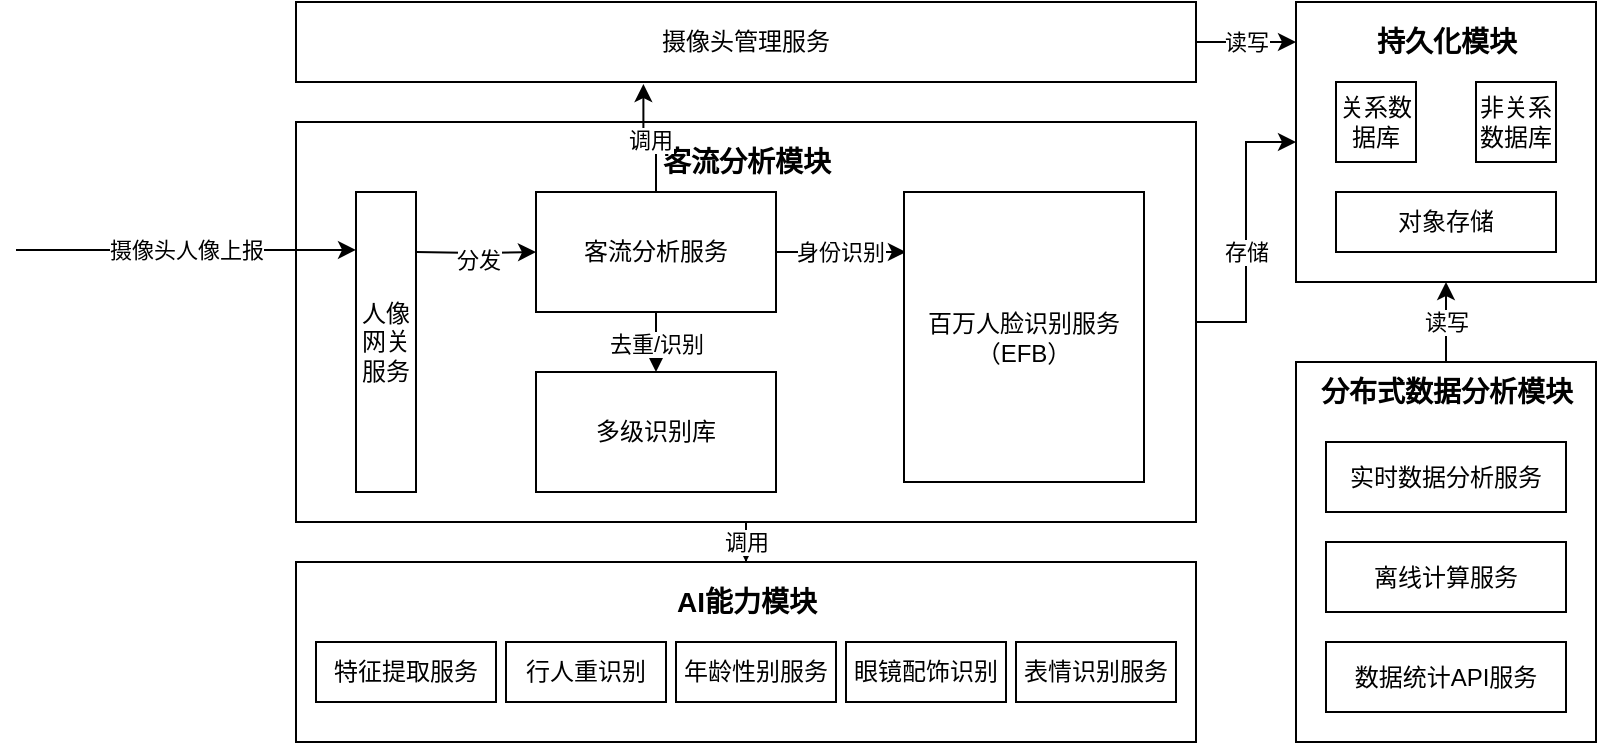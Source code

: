 <mxfile version="13.9.2" type="github" pages="5">
  <diagram id="cDtTI6Cj9cwN-s0Z0huS" name="系统架构">
    <mxGraphModel dx="2125" dy="786" grid="1" gridSize="10" guides="1" tooltips="1" connect="1" arrows="1" fold="1" page="1" pageScale="1" pageWidth="827" pageHeight="1169" math="0" shadow="0">
      <root>
        <mxCell id="0" />
        <mxCell id="1" parent="0" />
        <mxCell id="Yd8HXsARtUAfKH6x0g5X-38" value="读写" style="edgeStyle=orthogonalEdgeStyle;rounded=0;orthogonalLoop=1;jettySize=auto;html=1;entryX=0;entryY=0.143;entryDx=0;entryDy=0;entryPerimeter=0;" parent="1" source="Yd8HXsARtUAfKH6x0g5X-1" target="Yd8HXsARtUAfKH6x0g5X-29" edge="1">
          <mxGeometry relative="1" as="geometry">
            <Array as="points">
              <mxPoint x="580" y="110" />
              <mxPoint x="580" y="110" />
            </Array>
          </mxGeometry>
        </mxCell>
        <mxCell id="Yd8HXsARtUAfKH6x0g5X-1" value="摄像头管理服务" style="rounded=0;whiteSpace=wrap;html=1;" parent="1" vertex="1">
          <mxGeometry x="110" y="90" width="450" height="40" as="geometry" />
        </mxCell>
        <mxCell id="Yd8HXsARtUAfKH6x0g5X-31" value="调用" style="edgeStyle=orthogonalEdgeStyle;rounded=0;orthogonalLoop=1;jettySize=auto;html=1;entryX=0.5;entryY=0;entryDx=0;entryDy=0;" parent="1" source="Yd8HXsARtUAfKH6x0g5X-4" target="Yd8HXsARtUAfKH6x0g5X-21" edge="1">
          <mxGeometry relative="1" as="geometry" />
        </mxCell>
        <mxCell id="Yd8HXsARtUAfKH6x0g5X-37" style="edgeStyle=orthogonalEdgeStyle;rounded=0;orthogonalLoop=1;jettySize=auto;html=1;entryX=0;entryY=0.5;entryDx=0;entryDy=0;" parent="1" source="Yd8HXsARtUAfKH6x0g5X-4" target="Yd8HXsARtUAfKH6x0g5X-29" edge="1">
          <mxGeometry relative="1" as="geometry" />
        </mxCell>
        <mxCell id="Yd8HXsARtUAfKH6x0g5X-39" value="存储" style="edgeLabel;html=1;align=center;verticalAlign=middle;resizable=0;points=[];" parent="Yd8HXsARtUAfKH6x0g5X-37" vertex="1" connectable="0">
          <mxGeometry x="-0.139" relative="1" as="geometry">
            <mxPoint as="offset" />
          </mxGeometry>
        </mxCell>
        <mxCell id="Yd8HXsARtUAfKH6x0g5X-4" value="" style="rounded=0;whiteSpace=wrap;html=1;" parent="1" vertex="1">
          <mxGeometry x="110" y="150" width="450" height="200" as="geometry" />
        </mxCell>
        <mxCell id="Yd8HXsARtUAfKH6x0g5X-5" value="&lt;b&gt;&lt;font style=&quot;font-size: 14px&quot;&gt;客流分析模块&lt;/font&gt;&lt;/b&gt;" style="text;html=1;resizable=0;autosize=1;align=center;verticalAlign=middle;points=[];fillColor=none;strokeColor=none;rounded=0;" parent="1" vertex="1">
          <mxGeometry x="285" y="160" width="100" height="20" as="geometry" />
        </mxCell>
        <mxCell id="Yd8HXsARtUAfKH6x0g5X-14" style="edgeStyle=orthogonalEdgeStyle;rounded=0;orthogonalLoop=1;jettySize=auto;html=1;entryX=0;entryY=0.5;entryDx=0;entryDy=0;" parent="1" target="Yd8HXsARtUAfKH6x0g5X-7" edge="1">
          <mxGeometry relative="1" as="geometry">
            <mxPoint x="170" y="215" as="sourcePoint" />
          </mxGeometry>
        </mxCell>
        <mxCell id="Yd8HXsARtUAfKH6x0g5X-15" value="分发" style="edgeLabel;html=1;align=center;verticalAlign=middle;resizable=0;points=[];" parent="Yd8HXsARtUAfKH6x0g5X-14" vertex="1" connectable="0">
          <mxGeometry x="0.033" y="-4" relative="1" as="geometry">
            <mxPoint as="offset" />
          </mxGeometry>
        </mxCell>
        <mxCell id="Yd8HXsARtUAfKH6x0g5X-6" value="人像网关服务" style="rounded=0;whiteSpace=wrap;html=1;" parent="1" vertex="1">
          <mxGeometry x="140" y="185" width="30" height="150" as="geometry" />
        </mxCell>
        <mxCell id="Yd8HXsARtUAfKH6x0g5X-16" value="" style="edgeStyle=orthogonalEdgeStyle;rounded=0;orthogonalLoop=1;jettySize=auto;html=1;" parent="1" source="Yd8HXsARtUAfKH6x0g5X-7" target="Yd8HXsARtUAfKH6x0g5X-8" edge="1">
          <mxGeometry relative="1" as="geometry" />
        </mxCell>
        <mxCell id="Yd8HXsARtUAfKH6x0g5X-17" value="去重/识别" style="edgeLabel;html=1;align=center;verticalAlign=middle;resizable=0;points=[];" parent="Yd8HXsARtUAfKH6x0g5X-16" vertex="1" connectable="0">
          <mxGeometry x="0.44" relative="1" as="geometry">
            <mxPoint as="offset" />
          </mxGeometry>
        </mxCell>
        <mxCell id="Yd8HXsARtUAfKH6x0g5X-18" style="edgeStyle=orthogonalEdgeStyle;rounded=0;orthogonalLoop=1;jettySize=auto;html=1;entryX=0.386;entryY=1.025;entryDx=0;entryDy=0;entryPerimeter=0;" parent="1" source="Yd8HXsARtUAfKH6x0g5X-7" target="Yd8HXsARtUAfKH6x0g5X-1" edge="1">
          <mxGeometry relative="1" as="geometry" />
        </mxCell>
        <mxCell id="Yd8HXsARtUAfKH6x0g5X-19" value="调用" style="edgeLabel;html=1;align=center;verticalAlign=middle;resizable=0;points=[];" parent="Yd8HXsARtUAfKH6x0g5X-18" vertex="1" connectable="0">
          <mxGeometry x="0.022" y="1" relative="1" as="geometry">
            <mxPoint as="offset" />
          </mxGeometry>
        </mxCell>
        <mxCell id="Yd8HXsARtUAfKH6x0g5X-20" value="身份识别" style="edgeStyle=orthogonalEdgeStyle;rounded=0;orthogonalLoop=1;jettySize=auto;html=1;entryX=0.008;entryY=0.207;entryDx=0;entryDy=0;entryPerimeter=0;" parent="1" source="Yd8HXsARtUAfKH6x0g5X-7" target="Yd8HXsARtUAfKH6x0g5X-9" edge="1">
          <mxGeometry relative="1" as="geometry">
            <Array as="points">
              <mxPoint x="380" y="215" />
              <mxPoint x="380" y="215" />
            </Array>
          </mxGeometry>
        </mxCell>
        <mxCell id="Yd8HXsARtUAfKH6x0g5X-7" value="客流分析服务" style="rounded=0;whiteSpace=wrap;html=1;" parent="1" vertex="1">
          <mxGeometry x="230" y="185" width="120" height="60" as="geometry" />
        </mxCell>
        <mxCell id="Yd8HXsARtUAfKH6x0g5X-8" value="多级识别库" style="rounded=0;whiteSpace=wrap;html=1;" parent="1" vertex="1">
          <mxGeometry x="230" y="275" width="120" height="60" as="geometry" />
        </mxCell>
        <mxCell id="Yd8HXsARtUAfKH6x0g5X-9" value="百万人脸识别服务（EFB）" style="rounded=0;whiteSpace=wrap;html=1;" parent="1" vertex="1">
          <mxGeometry x="414" y="185" width="120" height="145" as="geometry" />
        </mxCell>
        <mxCell id="Yd8HXsARtUAfKH6x0g5X-11" style="edgeStyle=orthogonalEdgeStyle;rounded=0;orthogonalLoop=1;jettySize=auto;html=1;exitX=0.5;exitY=1;exitDx=0;exitDy=0;" parent="1" source="Yd8HXsARtUAfKH6x0g5X-4" target="Yd8HXsARtUAfKH6x0g5X-4" edge="1">
          <mxGeometry relative="1" as="geometry" />
        </mxCell>
        <mxCell id="Yd8HXsARtUAfKH6x0g5X-12" value="摄像头人像上报" style="endArrow=classic;html=1;entryX=0;entryY=0.193;entryDx=0;entryDy=0;entryPerimeter=0;" parent="1" target="Yd8HXsARtUAfKH6x0g5X-6" edge="1">
          <mxGeometry relative="1" as="geometry">
            <mxPoint x="-30" y="214" as="sourcePoint" />
            <mxPoint x="115" y="214.5" as="targetPoint" />
          </mxGeometry>
        </mxCell>
        <mxCell id="Yd8HXsARtUAfKH6x0g5X-21" value="" style="rounded=0;whiteSpace=wrap;html=1;" parent="1" vertex="1">
          <mxGeometry x="110" y="370" width="450" height="90" as="geometry" />
        </mxCell>
        <mxCell id="Yd8HXsARtUAfKH6x0g5X-22" value="特征提取服务" style="rounded=0;whiteSpace=wrap;html=1;" parent="1" vertex="1">
          <mxGeometry x="120" y="410" width="90" height="30" as="geometry" />
        </mxCell>
        <mxCell id="Yd8HXsARtUAfKH6x0g5X-23" value="&lt;font style=&quot;font-size: 14px&quot;&gt;&lt;b&gt;AI能力模块&lt;/b&gt;&lt;/font&gt;" style="text;html=1;resizable=0;autosize=1;align=center;verticalAlign=middle;points=[];fillColor=none;strokeColor=none;rounded=0;" parent="1" vertex="1">
          <mxGeometry x="290" y="380" width="90" height="20" as="geometry" />
        </mxCell>
        <mxCell id="Yd8HXsARtUAfKH6x0g5X-25" value="年龄性别服务" style="rounded=0;whiteSpace=wrap;html=1;" parent="1" vertex="1">
          <mxGeometry x="300" y="410" width="80" height="30" as="geometry" />
        </mxCell>
        <mxCell id="Yd8HXsARtUAfKH6x0g5X-26" value="眼镜配饰识别" style="rounded=0;whiteSpace=wrap;html=1;" parent="1" vertex="1">
          <mxGeometry x="385" y="410" width="80" height="30" as="geometry" />
        </mxCell>
        <mxCell id="Yd8HXsARtUAfKH6x0g5X-27" value="表情识别服务" style="rounded=0;whiteSpace=wrap;html=1;" parent="1" vertex="1">
          <mxGeometry x="470" y="410" width="80" height="30" as="geometry" />
        </mxCell>
        <mxCell id="Yd8HXsARtUAfKH6x0g5X-29" value="" style="rounded=0;whiteSpace=wrap;html=1;" parent="1" vertex="1">
          <mxGeometry x="610" y="90" width="150" height="140" as="geometry" />
        </mxCell>
        <mxCell id="Yd8HXsARtUAfKH6x0g5X-32" value="&lt;b&gt;&lt;font style=&quot;font-size: 14px&quot;&gt;持久化模块&lt;/font&gt;&lt;/b&gt;" style="text;html=1;resizable=0;autosize=1;align=center;verticalAlign=middle;points=[];fillColor=none;strokeColor=none;rounded=0;" parent="1" vertex="1">
          <mxGeometry x="640" y="100" width="90" height="20" as="geometry" />
        </mxCell>
        <mxCell id="Yd8HXsARtUAfKH6x0g5X-34" value="关系数据库" style="whiteSpace=wrap;html=1;aspect=fixed;" parent="1" vertex="1">
          <mxGeometry x="630" y="130" width="40" height="40" as="geometry" />
        </mxCell>
        <mxCell id="Yd8HXsARtUAfKH6x0g5X-35" value="非关系数据库" style="whiteSpace=wrap;html=1;aspect=fixed;" parent="1" vertex="1">
          <mxGeometry x="700" y="130" width="40" height="40" as="geometry" />
        </mxCell>
        <mxCell id="Yd8HXsARtUAfKH6x0g5X-36" value="对象存储" style="rounded=0;whiteSpace=wrap;html=1;" parent="1" vertex="1">
          <mxGeometry x="630" y="185" width="110" height="30" as="geometry" />
        </mxCell>
        <mxCell id="Yd8HXsARtUAfKH6x0g5X-52" value="读写" style="edgeStyle=orthogonalEdgeStyle;rounded=0;orthogonalLoop=1;jettySize=auto;html=1;entryX=0.5;entryY=1;entryDx=0;entryDy=0;" parent="1" source="Yd8HXsARtUAfKH6x0g5X-42" target="Yd8HXsARtUAfKH6x0g5X-29" edge="1">
          <mxGeometry relative="1" as="geometry" />
        </mxCell>
        <mxCell id="Yd8HXsARtUAfKH6x0g5X-42" value="" style="rounded=0;whiteSpace=wrap;html=1;" parent="1" vertex="1">
          <mxGeometry x="610" y="270" width="150" height="190" as="geometry" />
        </mxCell>
        <mxCell id="Yd8HXsARtUAfKH6x0g5X-43" value="实时数据分析服务" style="rounded=0;whiteSpace=wrap;html=1;" parent="1" vertex="1">
          <mxGeometry x="625" y="310" width="120" height="35" as="geometry" />
        </mxCell>
        <mxCell id="Yd8HXsARtUAfKH6x0g5X-44" value="离线计算服务" style="rounded=0;whiteSpace=wrap;html=1;" parent="1" vertex="1">
          <mxGeometry x="625" y="360" width="120" height="35" as="geometry" />
        </mxCell>
        <mxCell id="Yd8HXsARtUAfKH6x0g5X-45" value="&lt;b&gt;&lt;font style=&quot;font-size: 14px&quot;&gt;分布式数据分析模块&lt;/font&gt;&lt;/b&gt;" style="text;html=1;resizable=0;autosize=1;align=center;verticalAlign=middle;points=[];fillColor=none;strokeColor=none;rounded=0;" parent="1" vertex="1">
          <mxGeometry x="615" y="275" width="140" height="20" as="geometry" />
        </mxCell>
        <mxCell id="Yd8HXsARtUAfKH6x0g5X-46" value="数据统计API服务" style="rounded=0;whiteSpace=wrap;html=1;" parent="1" vertex="1">
          <mxGeometry x="625" y="410" width="120" height="35" as="geometry" />
        </mxCell>
        <mxCell id="NtB92WP9G7jGH6Iq94dK-1" value="行人重识别" style="rounded=0;whiteSpace=wrap;html=1;" vertex="1" parent="1">
          <mxGeometry x="215" y="410" width="80" height="30" as="geometry" />
        </mxCell>
      </root>
    </mxGraphModel>
  </diagram>
  <diagram id="UaLHSBAiNROoTbuJ-uBz" name="功能架构图">
    <mxGraphModel dx="1298" dy="786" grid="1" gridSize="10" guides="1" tooltips="1" connect="1" arrows="1" fold="1" page="1" pageScale="1" pageWidth="827" pageHeight="1169" math="0" shadow="0">
      <root>
        <mxCell id="3NFzVa8QxVXrFNWOmPV5-0" />
        <mxCell id="3NFzVa8QxVXrFNWOmPV5-1" parent="3NFzVa8QxVXrFNWOmPV5-0" />
        <mxCell id="3NFzVa8QxVXrFNWOmPV5-2" value="" style="rounded=0;whiteSpace=wrap;html=1;" vertex="1" parent="3NFzVa8QxVXrFNWOmPV5-1">
          <mxGeometry x="79" y="160" width="911" height="370" as="geometry" />
        </mxCell>
        <mxCell id="3NFzVa8QxVXrFNWOmPV5-3" value="&lt;b&gt;&lt;font style=&quot;font-size: 15px&quot;&gt;智慧人脸客流系统&lt;/font&gt;&lt;/b&gt;" style="text;html=1;resizable=0;autosize=1;align=center;verticalAlign=middle;points=[];fillColor=none;strokeColor=none;rounded=0;" vertex="1" parent="3NFzVa8QxVXrFNWOmPV5-1">
          <mxGeometry x="484.5" y="170" width="140" height="20" as="geometry" />
        </mxCell>
        <mxCell id="3NFzVa8QxVXrFNWOmPV5-4" value="" style="rounded=0;whiteSpace=wrap;html=1;" vertex="1" parent="3NFzVa8QxVXrFNWOmPV5-1">
          <mxGeometry x="90" y="200" width="710" height="230" as="geometry" />
        </mxCell>
        <mxCell id="3NFzVa8QxVXrFNWOmPV5-5" value="&lt;b&gt;&lt;font style=&quot;font-size: 14px&quot;&gt;五大核心业务&lt;/font&gt;&lt;/b&gt;" style="text;html=1;resizable=0;autosize=1;align=center;verticalAlign=middle;points=[];fillColor=none;strokeColor=none;rounded=0;" vertex="1" parent="3NFzVa8QxVXrFNWOmPV5-1">
          <mxGeometry x="395" y="200" width="100" height="20" as="geometry" />
        </mxCell>
        <mxCell id="3NFzVa8QxVXrFNWOmPV5-6" value="" style="rounded=0;whiteSpace=wrap;html=1;" vertex="1" parent="3NFzVa8QxVXrFNWOmPV5-1">
          <mxGeometry x="100" y="240" width="120" height="180" as="geometry" />
        </mxCell>
        <mxCell id="3NFzVa8QxVXrFNWOmPV5-7" value="&lt;b&gt;&lt;font style=&quot;font-size: 14px&quot;&gt;客流分析&lt;/font&gt;&lt;/b&gt;" style="text;html=1;resizable=0;autosize=1;align=center;verticalAlign=middle;points=[];fillColor=none;strokeColor=none;rounded=0;" vertex="1" parent="3NFzVa8QxVXrFNWOmPV5-1">
          <mxGeometry x="125" y="240" width="70" height="20" as="geometry" />
        </mxCell>
        <mxCell id="3NFzVa8QxVXrFNWOmPV5-8" value="商场客流" style="rounded=0;whiteSpace=wrap;html=1;" vertex="1" parent="3NFzVa8QxVXrFNWOmPV5-1">
          <mxGeometry x="110" y="270" width="100" height="20" as="geometry" />
        </mxCell>
        <mxCell id="3NFzVa8QxVXrFNWOmPV5-11" value="业态客流" style="rounded=0;whiteSpace=wrap;html=1;" vertex="1" parent="3NFzVa8QxVXrFNWOmPV5-1">
          <mxGeometry x="110" y="300" width="100" height="20" as="geometry" />
        </mxCell>
        <mxCell id="3NFzVa8QxVXrFNWOmPV5-12" value="店铺客流" style="rounded=0;whiteSpace=wrap;html=1;" vertex="1" parent="3NFzVa8QxVXrFNWOmPV5-1">
          <mxGeometry x="110" y="330" width="100" height="20" as="geometry" />
        </mxCell>
        <mxCell id="3NFzVa8QxVXrFNWOmPV5-13" value="区域客流" style="rounded=0;whiteSpace=wrap;html=1;" vertex="1" parent="3NFzVa8QxVXrFNWOmPV5-1">
          <mxGeometry x="110" y="360" width="100" height="20" as="geometry" />
        </mxCell>
        <mxCell id="3NFzVa8QxVXrFNWOmPV5-14" value="楼层客流" style="rounded=0;whiteSpace=wrap;html=1;" vertex="1" parent="3NFzVa8QxVXrFNWOmPV5-1">
          <mxGeometry x="110" y="390" width="100" height="20" as="geometry" />
        </mxCell>
        <mxCell id="3NFzVa8QxVXrFNWOmPV5-15" value="" style="rounded=0;whiteSpace=wrap;html=1;" vertex="1" parent="3NFzVa8QxVXrFNWOmPV5-1">
          <mxGeometry x="240" y="240" width="120" height="180" as="geometry" />
        </mxCell>
        <mxCell id="3NFzVa8QxVXrFNWOmPV5-16" value="&lt;span style=&quot;font-size: 14px&quot;&gt;&lt;b&gt;顾客画像&lt;/b&gt;&lt;/span&gt;" style="text;html=1;resizable=0;autosize=1;align=center;verticalAlign=middle;points=[];fillColor=none;strokeColor=none;rounded=0;" vertex="1" parent="3NFzVa8QxVXrFNWOmPV5-1">
          <mxGeometry x="265" y="240" width="70" height="20" as="geometry" />
        </mxCell>
        <mxCell id="3NFzVa8QxVXrFNWOmPV5-17" value="新老客识别" style="rounded=0;whiteSpace=wrap;html=1;" vertex="1" parent="3NFzVa8QxVXrFNWOmPV5-1">
          <mxGeometry x="249.5" y="270" width="100" height="20" as="geometry" />
        </mxCell>
        <mxCell id="3NFzVa8QxVXrFNWOmPV5-18" value="特殊人员识别" style="rounded=0;whiteSpace=wrap;html=1;" vertex="1" parent="3NFzVa8QxVXrFNWOmPV5-1">
          <mxGeometry x="249.5" y="300" width="100" height="20" as="geometry" />
        </mxCell>
        <mxCell id="3NFzVa8QxVXrFNWOmPV5-19" value="表情识别" style="rounded=0;whiteSpace=wrap;html=1;" vertex="1" parent="3NFzVa8QxVXrFNWOmPV5-1">
          <mxGeometry x="249.5" y="330" width="100" height="20" as="geometry" />
        </mxCell>
        <mxCell id="3NFzVa8QxVXrFNWOmPV5-20" value="配饰识别" style="rounded=0;whiteSpace=wrap;html=1;" vertex="1" parent="3NFzVa8QxVXrFNWOmPV5-1">
          <mxGeometry x="250" y="360" width="100" height="20" as="geometry" />
        </mxCell>
        <mxCell id="3NFzVa8QxVXrFNWOmPV5-21" value="性别年龄识别" style="rounded=0;whiteSpace=wrap;html=1;" vertex="1" parent="3NFzVa8QxVXrFNWOmPV5-1">
          <mxGeometry x="250" y="390" width="100" height="20" as="geometry" />
        </mxCell>
        <mxCell id="3NFzVa8QxVXrFNWOmPV5-22" value="" style="rounded=0;whiteSpace=wrap;html=1;" vertex="1" parent="3NFzVa8QxVXrFNWOmPV5-1">
          <mxGeometry x="380" y="240" width="120" height="180" as="geometry" />
        </mxCell>
        <mxCell id="3NFzVa8QxVXrFNWOmPV5-23" value="&lt;span style=&quot;font-size: 14px&quot;&gt;&lt;b&gt;经营分析&lt;/b&gt;&lt;/span&gt;" style="text;html=1;resizable=0;autosize=1;align=center;verticalAlign=middle;points=[];fillColor=none;strokeColor=none;rounded=0;" vertex="1" parent="3NFzVa8QxVXrFNWOmPV5-1">
          <mxGeometry x="405" y="240" width="70" height="20" as="geometry" />
        </mxCell>
        <mxCell id="3NFzVa8QxVXrFNWOmPV5-24" value="店铺关联分析" style="rounded=0;whiteSpace=wrap;html=1;" vertex="1" parent="3NFzVa8QxVXrFNWOmPV5-1">
          <mxGeometry x="389.5" y="280" width="100" height="20" as="geometry" />
        </mxCell>
        <mxCell id="3NFzVa8QxVXrFNWOmPV5-25" value="活动引流分析" style="rounded=0;whiteSpace=wrap;html=1;" vertex="1" parent="3NFzVa8QxVXrFNWOmPV5-1">
          <mxGeometry x="389.5" y="330" width="100" height="20" as="geometry" />
        </mxCell>
        <mxCell id="3NFzVa8QxVXrFNWOmPV5-26" value="顾客流量态势分析" style="rounded=0;whiteSpace=wrap;html=1;" vertex="1" parent="3NFzVa8QxVXrFNWOmPV5-1">
          <mxGeometry x="390" y="380" width="100" height="20" as="geometry" />
        </mxCell>
        <mxCell id="3NFzVa8QxVXrFNWOmPV5-28" value="" style="rounded=0;whiteSpace=wrap;html=1;" vertex="1" parent="3NFzVa8QxVXrFNWOmPV5-1">
          <mxGeometry x="520" y="240" width="120" height="180" as="geometry" />
        </mxCell>
        <mxCell id="3NFzVa8QxVXrFNWOmPV5-29" value="&lt;span style=&quot;font-size: 14px&quot;&gt;&lt;b&gt;数据可视化&lt;/b&gt;&lt;/span&gt;" style="text;html=1;resizable=0;autosize=1;align=center;verticalAlign=middle;points=[];fillColor=none;strokeColor=none;rounded=0;" vertex="1" parent="3NFzVa8QxVXrFNWOmPV5-1">
          <mxGeometry x="535" y="240" width="90" height="20" as="geometry" />
        </mxCell>
        <mxCell id="3NFzVa8QxVXrFNWOmPV5-30" value="3D数据大屏" style="rounded=0;whiteSpace=wrap;html=1;" vertex="1" parent="3NFzVa8QxVXrFNWOmPV5-1">
          <mxGeometry x="530" y="270" width="100" height="20" as="geometry" />
        </mxCell>
        <mxCell id="3NFzVa8QxVXrFNWOmPV5-31" value="顾客轨迹追踪" style="rounded=0;whiteSpace=wrap;html=1;" vertex="1" parent="3NFzVa8QxVXrFNWOmPV5-1">
          <mxGeometry x="530" y="300" width="100" height="20" as="geometry" />
        </mxCell>
        <mxCell id="3NFzVa8QxVXrFNWOmPV5-32" value="楼层动线" style="rounded=0;whiteSpace=wrap;html=1;" vertex="1" parent="3NFzVa8QxVXrFNWOmPV5-1">
          <mxGeometry x="530" y="330" width="100" height="20" as="geometry" />
        </mxCell>
        <mxCell id="3NFzVa8QxVXrFNWOmPV5-33" value="实时巡店" style="rounded=0;whiteSpace=wrap;html=1;" vertex="1" parent="3NFzVa8QxVXrFNWOmPV5-1">
          <mxGeometry x="530" y="360" width="100" height="20" as="geometry" />
        </mxCell>
        <mxCell id="3NFzVa8QxVXrFNWOmPV5-34" value="客流小程序" style="rounded=0;whiteSpace=wrap;html=1;" vertex="1" parent="3NFzVa8QxVXrFNWOmPV5-1">
          <mxGeometry x="530" y="390" width="100" height="20" as="geometry" />
        </mxCell>
        <mxCell id="3NFzVa8QxVXrFNWOmPV5-35" value="" style="rounded=0;whiteSpace=wrap;html=1;" vertex="1" parent="3NFzVa8QxVXrFNWOmPV5-1">
          <mxGeometry x="820" y="200" width="160" height="230" as="geometry" />
        </mxCell>
        <mxCell id="3NFzVa8QxVXrFNWOmPV5-36" value="&lt;b&gt;&lt;font style=&quot;font-size: 14px&quot;&gt;用户管理&lt;/font&gt;&lt;/b&gt;" style="text;html=1;resizable=0;autosize=1;align=center;verticalAlign=middle;points=[];fillColor=none;strokeColor=none;rounded=0;" vertex="1" parent="3NFzVa8QxVXrFNWOmPV5-1">
          <mxGeometry x="865" y="210" width="70" height="20" as="geometry" />
        </mxCell>
        <mxCell id="3NFzVa8QxVXrFNWOmPV5-37" value="权限设置" style="rounded=0;whiteSpace=wrap;html=1;" vertex="1" parent="3NFzVa8QxVXrFNWOmPV5-1">
          <mxGeometry x="840" y="240" width="120" height="40" as="geometry" />
        </mxCell>
        <mxCell id="3NFzVa8QxVXrFNWOmPV5-39" value="角色管理" style="rounded=0;whiteSpace=wrap;html=1;" vertex="1" parent="3NFzVa8QxVXrFNWOmPV5-1">
          <mxGeometry x="840" y="285" width="120" height="40" as="geometry" />
        </mxCell>
        <mxCell id="3NFzVa8QxVXrFNWOmPV5-40" value="用户管理" style="rounded=0;whiteSpace=wrap;html=1;" vertex="1" parent="3NFzVa8QxVXrFNWOmPV5-1">
          <mxGeometry x="840" y="330" width="120" height="40" as="geometry" />
        </mxCell>
        <mxCell id="3NFzVa8QxVXrFNWOmPV5-41" value="用户操作纪录" style="rounded=0;whiteSpace=wrap;html=1;" vertex="1" parent="3NFzVa8QxVXrFNWOmPV5-1">
          <mxGeometry x="840" y="380" width="120" height="40" as="geometry" />
        </mxCell>
        <mxCell id="3NFzVa8QxVXrFNWOmPV5-42" value="" style="rounded=0;whiteSpace=wrap;html=1;" vertex="1" parent="3NFzVa8QxVXrFNWOmPV5-1">
          <mxGeometry x="90" y="440" width="710" height="80" as="geometry" />
        </mxCell>
        <mxCell id="3NFzVa8QxVXrFNWOmPV5-43" value="&lt;b&gt;&lt;font style=&quot;font-size: 14px&quot;&gt;系统设置&lt;/font&gt;&lt;/b&gt;" style="text;html=1;resizable=0;autosize=1;align=center;verticalAlign=middle;points=[];fillColor=none;strokeColor=none;rounded=0;" vertex="1" parent="3NFzVa8QxVXrFNWOmPV5-1">
          <mxGeometry x="404.5" y="440" width="70" height="20" as="geometry" />
        </mxCell>
        <mxCell id="3NFzVa8QxVXrFNWOmPV5-53" value="" style="rounded=0;whiteSpace=wrap;html=1;" vertex="1" parent="3NFzVa8QxVXrFNWOmPV5-1">
          <mxGeometry x="660" y="240" width="120" height="180" as="geometry" />
        </mxCell>
        <mxCell id="3NFzVa8QxVXrFNWOmPV5-54" value="&lt;span style=&quot;font-size: 14px&quot;&gt;&lt;b&gt;数据报表&lt;br&gt;&lt;/b&gt;&lt;/span&gt;" style="text;html=1;resizable=0;autosize=1;align=center;verticalAlign=middle;points=[];fillColor=none;strokeColor=none;rounded=0;" vertex="1" parent="3NFzVa8QxVXrFNWOmPV5-1">
          <mxGeometry x="685" y="240" width="70" height="20" as="geometry" />
        </mxCell>
        <mxCell id="3NFzVa8QxVXrFNWOmPV5-55" value="自定义取数" style="rounded=0;whiteSpace=wrap;html=1;" vertex="1" parent="3NFzVa8QxVXrFNWOmPV5-1">
          <mxGeometry x="670" y="280" width="100" height="20" as="geometry" />
        </mxCell>
        <mxCell id="3NFzVa8QxVXrFNWOmPV5-56" value="报表管理" style="rounded=0;whiteSpace=wrap;html=1;" vertex="1" parent="3NFzVa8QxVXrFNWOmPV5-1">
          <mxGeometry x="670" y="330" width="100" height="20" as="geometry" />
        </mxCell>
        <mxCell id="3NFzVa8QxVXrFNWOmPV5-58" value="报表下载" style="rounded=0;whiteSpace=wrap;html=1;" vertex="1" parent="3NFzVa8QxVXrFNWOmPV5-1">
          <mxGeometry x="670" y="380" width="100" height="20" as="geometry" />
        </mxCell>
        <mxCell id="3NFzVa8QxVXrFNWOmPV5-61" value="摄像头设置" style="rounded=0;whiteSpace=wrap;html=1;" vertex="1" parent="3NFzVa8QxVXrFNWOmPV5-1">
          <mxGeometry x="115" y="470" width="80" height="30" as="geometry" />
        </mxCell>
        <mxCell id="3NFzVa8QxVXrFNWOmPV5-62" value="楼层设置" style="rounded=0;whiteSpace=wrap;html=1;" vertex="1" parent="3NFzVa8QxVXrFNWOmPV5-1">
          <mxGeometry x="220" y="470" width="80" height="30" as="geometry" />
        </mxCell>
        <mxCell id="3NFzVa8QxVXrFNWOmPV5-63" value="店铺设置" style="rounded=0;whiteSpace=wrap;html=1;" vertex="1" parent="3NFzVa8QxVXrFNWOmPV5-1">
          <mxGeometry x="315" y="470" width="80" height="30" as="geometry" />
        </mxCell>
        <mxCell id="3NFzVa8QxVXrFNWOmPV5-64" value="业态设置" style="rounded=0;whiteSpace=wrap;html=1;" vertex="1" parent="3NFzVa8QxVXrFNWOmPV5-1">
          <mxGeometry x="414" y="470" width="80" height="30" as="geometry" />
        </mxCell>
        <mxCell id="3NFzVa8QxVXrFNWOmPV5-65" value="区域设置" style="rounded=0;whiteSpace=wrap;html=1;" vertex="1" parent="3NFzVa8QxVXrFNWOmPV5-1">
          <mxGeometry x="510" y="470" width="80" height="30" as="geometry" />
        </mxCell>
        <mxCell id="3NFzVa8QxVXrFNWOmPV5-66" value="客流纬度设置" style="rounded=0;whiteSpace=wrap;html=1;" vertex="1" parent="3NFzVa8QxVXrFNWOmPV5-1">
          <mxGeometry x="605" y="470" width="80" height="30" as="geometry" />
        </mxCell>
        <mxCell id="3NFzVa8QxVXrFNWOmPV5-67" value="识别参数设置" style="rounded=0;whiteSpace=wrap;html=1;" vertex="1" parent="3NFzVa8QxVXrFNWOmPV5-1">
          <mxGeometry x="700" y="470" width="80" height="30" as="geometry" />
        </mxCell>
        <mxCell id="3NFzVa8QxVXrFNWOmPV5-68" value="" style="rounded=0;whiteSpace=wrap;html=1;" vertex="1" parent="3NFzVa8QxVXrFNWOmPV5-1">
          <mxGeometry x="820" y="440" width="160" height="80" as="geometry" />
        </mxCell>
        <mxCell id="3NFzVa8QxVXrFNWOmPV5-69" value="&lt;b&gt;&lt;font style=&quot;font-size: 14px&quot;&gt;通知告警&lt;/font&gt;&lt;/b&gt;" style="text;html=1;resizable=0;autosize=1;align=center;verticalAlign=middle;points=[];fillColor=none;strokeColor=none;rounded=0;" vertex="1" parent="3NFzVa8QxVXrFNWOmPV5-1">
          <mxGeometry x="865" y="440" width="70" height="20" as="geometry" />
        </mxCell>
        <mxCell id="3NFzVa8QxVXrFNWOmPV5-70" value="设备告警" style="rounded=0;whiteSpace=wrap;html=1;" vertex="1" parent="3NFzVa8QxVXrFNWOmPV5-1">
          <mxGeometry x="827" y="470" width="63" height="40" as="geometry" />
        </mxCell>
        <mxCell id="3NFzVa8QxVXrFNWOmPV5-72" value="用户通知" style="rounded=0;whiteSpace=wrap;html=1;" vertex="1" parent="3NFzVa8QxVXrFNWOmPV5-1">
          <mxGeometry x="910" y="470" width="63" height="40" as="geometry" />
        </mxCell>
      </root>
    </mxGraphModel>
  </diagram>
  <diagram id="_cnMTHdPjwbo7CFYrLeM" name="分层架构">
    <mxGraphModel dx="1298" dy="786" grid="1" gridSize="10" guides="1" tooltips="1" connect="1" arrows="1" fold="1" page="1" pageScale="1" pageWidth="827" pageHeight="1169" math="0" shadow="0">
      <root>
        <mxCell id="O0KcUKKlDIcMq-G7B2qq-0" />
        <mxCell id="O0KcUKKlDIcMq-G7B2qq-1" parent="O0KcUKKlDIcMq-G7B2qq-0" />
        <mxCell id="O0KcUKKlDIcMq-G7B2qq-2" value="" style="rounded=0;whiteSpace=wrap;html=1;" parent="O0KcUKKlDIcMq-G7B2qq-1" vertex="1">
          <mxGeometry x="90" y="201" width="670" height="60" as="geometry" />
        </mxCell>
        <mxCell id="O0KcUKKlDIcMq-G7B2qq-3" value="客流统计分析WEB端" style="rounded=0;whiteSpace=wrap;html=1;" parent="O0KcUKKlDIcMq-G7B2qq-1" vertex="1">
          <mxGeometry x="240" y="211" width="120" height="40" as="geometry" />
        </mxCell>
        <mxCell id="O0KcUKKlDIcMq-G7B2qq-4" value="客流小程序" style="rounded=0;whiteSpace=wrap;html=1;" parent="O0KcUKKlDIcMq-G7B2qq-1" vertex="1">
          <mxGeometry x="430" y="211" width="120" height="40" as="geometry" />
        </mxCell>
        <mxCell id="O0KcUKKlDIcMq-G7B2qq-5" value="智慧大屏" style="rounded=0;whiteSpace=wrap;html=1;" parent="O0KcUKKlDIcMq-G7B2qq-1" vertex="1">
          <mxGeometry x="620" y="211" width="120" height="40" as="geometry" />
        </mxCell>
        <mxCell id="O0KcUKKlDIcMq-G7B2qq-6" value="" style="rounded=0;whiteSpace=wrap;html=1;" parent="O0KcUKKlDIcMq-G7B2qq-1" vertex="1">
          <mxGeometry x="90" y="275" width="670" height="60" as="geometry" />
        </mxCell>
        <mxCell id="O0KcUKKlDIcMq-G7B2qq-7" value="人像网关服务" style="rounded=0;whiteSpace=wrap;html=1;" parent="O0KcUKKlDIcMq-G7B2qq-1" vertex="1">
          <mxGeometry x="240" y="285" width="120" height="40" as="geometry" />
        </mxCell>
        <mxCell id="jKkcJ0DuXFg7N6aR_TE1-0" value="负载均衡" style="rounded=0;whiteSpace=wrap;html=1;" parent="O0KcUKKlDIcMq-G7B2qq-1" vertex="1">
          <mxGeometry x="430" y="285" width="120" height="40" as="geometry" />
        </mxCell>
        <mxCell id="jKkcJ0DuXFg7N6aR_TE1-1" value="数据统计API服务" style="rounded=0;whiteSpace=wrap;html=1;" parent="O0KcUKKlDIcMq-G7B2qq-1" vertex="1">
          <mxGeometry x="620" y="285" width="120" height="40" as="geometry" />
        </mxCell>
        <mxCell id="2H57ozLj33nepQtOHTrX-0" value="&lt;font style=&quot;font-size: 15px&quot;&gt;&lt;b&gt;用户表示层&lt;/b&gt;&lt;/font&gt;" style="text;html=1;resizable=0;autosize=1;align=center;verticalAlign=middle;points=[];fillColor=none;strokeColor=none;rounded=0;" parent="O0KcUKKlDIcMq-G7B2qq-1" vertex="1">
          <mxGeometry x="110" y="221" width="90" height="20" as="geometry" />
        </mxCell>
        <mxCell id="2H57ozLj33nepQtOHTrX-1" value="" style="rounded=0;whiteSpace=wrap;html=1;" parent="O0KcUKKlDIcMq-G7B2qq-1" vertex="1">
          <mxGeometry x="90" y="350" width="670" height="160" as="geometry" />
        </mxCell>
        <mxCell id="2H57ozLj33nepQtOHTrX-2" value="客流分析服务" style="rounded=0;whiteSpace=wrap;html=1;" parent="O0KcUKKlDIcMq-G7B2qq-1" vertex="1">
          <mxGeometry x="240" y="360" width="120" height="60" as="geometry" />
        </mxCell>
        <mxCell id="2H57ozLj33nepQtOHTrX-3" value="多级识别库服务" style="rounded=0;whiteSpace=wrap;html=1;" parent="O0KcUKKlDIcMq-G7B2qq-1" vertex="1">
          <mxGeometry x="240" y="435" width="120" height="60" as="geometry" />
        </mxCell>
        <mxCell id="EGOLSkdavmpJdH7-5tC8-0" value="百万人脸识别服务&lt;br&gt;（EFB）" style="rounded=0;whiteSpace=wrap;html=1;" parent="O0KcUKKlDIcMq-G7B2qq-1" vertex="1">
          <mxGeometry x="430" y="360" width="120" height="60" as="geometry" />
        </mxCell>
        <mxCell id="kEVnmKhz2y50-D_UUYiv-0" value="实时数据分析服务" style="rounded=0;whiteSpace=wrap;html=1;" parent="O0KcUKKlDIcMq-G7B2qq-1" vertex="1">
          <mxGeometry x="620" y="360" width="120" height="60" as="geometry" />
        </mxCell>
        <mxCell id="5dyFep1cVsDEwLRKAV61-0" value="离线计算服务" style="rounded=0;whiteSpace=wrap;html=1;" parent="O0KcUKKlDIcMq-G7B2qq-1" vertex="1">
          <mxGeometry x="620" y="435" width="120" height="60" as="geometry" />
        </mxCell>
        <mxCell id="4IbHf-rLRrxaSH2p7SJU-0" value="&lt;font style=&quot;font-size: 15px&quot;&gt;&lt;b&gt;分发层&lt;/b&gt;&lt;/font&gt;" style="text;html=1;resizable=0;autosize=1;align=center;verticalAlign=middle;points=[];fillColor=none;strokeColor=none;rounded=0;" parent="O0KcUKKlDIcMq-G7B2qq-1" vertex="1">
          <mxGeometry x="125" y="295" width="60" height="20" as="geometry" />
        </mxCell>
        <mxCell id="4IbHf-rLRrxaSH2p7SJU-1" value="&lt;font style=&quot;font-size: 15px&quot;&gt;&lt;b&gt;业务逻辑层&lt;/b&gt;&lt;/font&gt;" style="text;html=1;resizable=0;autosize=1;align=center;verticalAlign=middle;points=[];fillColor=none;strokeColor=none;rounded=0;" parent="O0KcUKKlDIcMq-G7B2qq-1" vertex="1">
          <mxGeometry x="110" y="415" width="90" height="20" as="geometry" />
        </mxCell>
        <mxCell id="4IbHf-rLRrxaSH2p7SJU-2" value="" style="rounded=0;whiteSpace=wrap;html=1;" parent="O0KcUKKlDIcMq-G7B2qq-1" vertex="1">
          <mxGeometry x="90" y="528" width="670" height="62" as="geometry" />
        </mxCell>
        <mxCell id="4IbHf-rLRrxaSH2p7SJU-3" value="特征提取服务" style="rounded=0;whiteSpace=wrap;html=1;" parent="O0KcUKKlDIcMq-G7B2qq-1" vertex="1">
          <mxGeometry x="240" y="539" width="90" height="40" as="geometry" />
        </mxCell>
        <mxCell id="4IbHf-rLRrxaSH2p7SJU-4" value="配饰检测服务" style="rounded=0;whiteSpace=wrap;html=1;" parent="O0KcUKKlDIcMq-G7B2qq-1" vertex="1">
          <mxGeometry x="350" y="539" width="90" height="40" as="geometry" />
        </mxCell>
        <mxCell id="4IbHf-rLRrxaSH2p7SJU-5" value="年龄性别服务" style="rounded=0;whiteSpace=wrap;html=1;" parent="O0KcUKKlDIcMq-G7B2qq-1" vertex="1">
          <mxGeometry x="550" y="539" width="90" height="40" as="geometry" />
        </mxCell>
        <mxCell id="4IbHf-rLRrxaSH2p7SJU-6" value="表情识别服务" style="rounded=0;whiteSpace=wrap;html=1;" parent="O0KcUKKlDIcMq-G7B2qq-1" vertex="1">
          <mxGeometry x="650" y="539" width="90" height="40" as="geometry" />
        </mxCell>
        <mxCell id="4IbHf-rLRrxaSH2p7SJU-7" value="&lt;span style=&quot;font-size: 15px&quot;&gt;&lt;b&gt;AI能力层&lt;/b&gt;&lt;/span&gt;" style="text;html=1;resizable=0;autosize=1;align=center;verticalAlign=middle;points=[];fillColor=none;strokeColor=none;rounded=0;" parent="O0KcUKKlDIcMq-G7B2qq-1" vertex="1">
          <mxGeometry x="115" y="549" width="80" height="20" as="geometry" />
        </mxCell>
        <mxCell id="4IbHf-rLRrxaSH2p7SJU-8" value="" style="rounded=0;whiteSpace=wrap;html=1;" parent="O0KcUKKlDIcMq-G7B2qq-1" vertex="1">
          <mxGeometry x="90" y="608" width="670" height="62" as="geometry" />
        </mxCell>
        <mxCell id="4IbHf-rLRrxaSH2p7SJU-9" value="&lt;span style=&quot;font-size: 15px&quot;&gt;&lt;b&gt;存储层&lt;/b&gt;&lt;/span&gt;" style="text;html=1;resizable=0;autosize=1;align=center;verticalAlign=middle;points=[];fillColor=none;strokeColor=none;rounded=0;" parent="O0KcUKKlDIcMq-G7B2qq-1" vertex="1">
          <mxGeometry x="125" y="629" width="60" height="20" as="geometry" />
        </mxCell>
        <mxCell id="4IbHf-rLRrxaSH2p7SJU-10" value="关系数据库" style="rounded=0;whiteSpace=wrap;html=1;" parent="O0KcUKKlDIcMq-G7B2qq-1" vertex="1">
          <mxGeometry x="240" y="619" width="120" height="40" as="geometry" />
        </mxCell>
        <mxCell id="4IbHf-rLRrxaSH2p7SJU-11" value="非关系数据库" style="rounded=0;whiteSpace=wrap;html=1;" parent="O0KcUKKlDIcMq-G7B2qq-1" vertex="1">
          <mxGeometry x="430" y="619" width="120" height="40" as="geometry" />
        </mxCell>
        <mxCell id="4IbHf-rLRrxaSH2p7SJU-12" value="对象存储" style="rounded=0;whiteSpace=wrap;html=1;" parent="O0KcUKKlDIcMq-G7B2qq-1" vertex="1">
          <mxGeometry x="620" y="619" width="120" height="40" as="geometry" />
        </mxCell>
        <mxCell id="4IbHf-rLRrxaSH2p7SJU-14" value="摄像头管理服务" style="rounded=0;whiteSpace=wrap;html=1;" parent="O0KcUKKlDIcMq-G7B2qq-1" vertex="1">
          <mxGeometry x="430" y="435" width="120" height="60" as="geometry" />
        </mxCell>
        <mxCell id="Fhx2lXYXrFlcVKl4X8Bu-0" value="行人重识别" style="rounded=0;whiteSpace=wrap;html=1;" vertex="1" parent="O0KcUKKlDIcMq-G7B2qq-1">
          <mxGeometry x="450" y="539" width="90" height="40" as="geometry" />
        </mxCell>
      </root>
    </mxGraphModel>
  </diagram>
  <diagram name="逻辑架构" id="Iy4W2C8zdogFTpd8fkEG">
    <mxGraphModel dx="1298" dy="786" grid="1" gridSize="10" guides="1" tooltips="1" connect="1" arrows="1" fold="1" page="1" pageScale="1" pageWidth="827" pageHeight="1169" math="0" shadow="0">
      <root>
        <mxCell id="c0NtRJMB-YRE9ULwZq7j-0" />
        <mxCell id="c0NtRJMB-YRE9ULwZq7j-1" parent="c0NtRJMB-YRE9ULwZq7j-0" />
        <mxCell id="c0NtRJMB-YRE9ULwZq7j-2" value="" style="rounded=0;whiteSpace=wrap;html=1;" vertex="1" parent="c0NtRJMB-YRE9ULwZq7j-1">
          <mxGeometry x="90" y="201" width="670" height="60" as="geometry" />
        </mxCell>
        <mxCell id="c0NtRJMB-YRE9ULwZq7j-3" value="客流统计分析WEB端" style="rounded=0;whiteSpace=wrap;html=1;" vertex="1" parent="c0NtRJMB-YRE9ULwZq7j-1">
          <mxGeometry x="365" y="211" width="120" height="40" as="geometry" />
        </mxCell>
        <mxCell id="c0NtRJMB-YRE9ULwZq7j-4" value="客流小程序" style="rounded=0;whiteSpace=wrap;html=1;" vertex="1" parent="c0NtRJMB-YRE9ULwZq7j-1">
          <mxGeometry x="520" y="211" width="95" height="40" as="geometry" />
        </mxCell>
        <mxCell id="c0NtRJMB-YRE9ULwZq7j-5" value="智慧大屏" style="rounded=0;whiteSpace=wrap;html=1;" vertex="1" parent="c0NtRJMB-YRE9ULwZq7j-1">
          <mxGeometry x="650" y="211" width="90" height="40" as="geometry" />
        </mxCell>
        <mxCell id="c0NtRJMB-YRE9ULwZq7j-6" value="" style="rounded=0;whiteSpace=wrap;html=1;" vertex="1" parent="c0NtRJMB-YRE9ULwZq7j-1">
          <mxGeometry x="90" y="275" width="670" height="60" as="geometry" />
        </mxCell>
        <mxCell id="c0NtRJMB-YRE9ULwZq7j-7" value="人像网关服务" style="rounded=0;whiteSpace=wrap;html=1;" vertex="1" parent="c0NtRJMB-YRE9ULwZq7j-1">
          <mxGeometry x="240" y="285" width="120" height="40" as="geometry" />
        </mxCell>
        <mxCell id="c0NtRJMB-YRE9ULwZq7j-57" style="edgeStyle=orthogonalEdgeStyle;rounded=0;orthogonalLoop=1;jettySize=auto;html=1;entryX=0.575;entryY=1.075;entryDx=0;entryDy=0;entryPerimeter=0;" edge="1" parent="c0NtRJMB-YRE9ULwZq7j-1" source="c0NtRJMB-YRE9ULwZq7j-8" target="c0NtRJMB-YRE9ULwZq7j-3">
          <mxGeometry relative="1" as="geometry" />
        </mxCell>
        <mxCell id="c0NtRJMB-YRE9ULwZq7j-58" style="edgeStyle=orthogonalEdgeStyle;rounded=0;orthogonalLoop=1;jettySize=auto;html=1;entryX=0.5;entryY=1;entryDx=0;entryDy=0;" edge="1" parent="c0NtRJMB-YRE9ULwZq7j-1" source="c0NtRJMB-YRE9ULwZq7j-8" target="c0NtRJMB-YRE9ULwZq7j-4">
          <mxGeometry relative="1" as="geometry" />
        </mxCell>
        <mxCell id="c0NtRJMB-YRE9ULwZq7j-59" style="edgeStyle=orthogonalEdgeStyle;rounded=0;orthogonalLoop=1;jettySize=auto;html=1;entryX=0.91;entryY=0.817;entryDx=0;entryDy=0;entryPerimeter=0;" edge="1" parent="c0NtRJMB-YRE9ULwZq7j-1" source="c0NtRJMB-YRE9ULwZq7j-8" target="c0NtRJMB-YRE9ULwZq7j-2">
          <mxGeometry relative="1" as="geometry" />
        </mxCell>
        <mxCell id="c0NtRJMB-YRE9ULwZq7j-8" value="负载均衡" style="rounded=0;whiteSpace=wrap;html=1;" vertex="1" parent="c0NtRJMB-YRE9ULwZq7j-1">
          <mxGeometry x="430" y="285" width="120" height="40" as="geometry" />
        </mxCell>
        <mxCell id="c0NtRJMB-YRE9ULwZq7j-56" style="edgeStyle=orthogonalEdgeStyle;rounded=0;orthogonalLoop=1;jettySize=auto;html=1;" edge="1" parent="c0NtRJMB-YRE9ULwZq7j-1" source="c0NtRJMB-YRE9ULwZq7j-9" target="c0NtRJMB-YRE9ULwZq7j-8">
          <mxGeometry relative="1" as="geometry" />
        </mxCell>
        <mxCell id="c0NtRJMB-YRE9ULwZq7j-9" value="数据统计API服务" style="rounded=0;whiteSpace=wrap;html=1;" vertex="1" parent="c0NtRJMB-YRE9ULwZq7j-1">
          <mxGeometry x="620" y="285" width="120" height="40" as="geometry" />
        </mxCell>
        <mxCell id="c0NtRJMB-YRE9ULwZq7j-10" value="&lt;font style=&quot;font-size: 15px&quot;&gt;&lt;b&gt;用户表示层&lt;/b&gt;&lt;/font&gt;" style="text;html=1;resizable=0;autosize=1;align=center;verticalAlign=middle;points=[];fillColor=none;strokeColor=none;rounded=0;" vertex="1" parent="c0NtRJMB-YRE9ULwZq7j-1">
          <mxGeometry x="110" y="221" width="90" height="20" as="geometry" />
        </mxCell>
        <mxCell id="c0NtRJMB-YRE9ULwZq7j-11" value="" style="rounded=0;whiteSpace=wrap;html=1;" vertex="1" parent="c0NtRJMB-YRE9ULwZq7j-1">
          <mxGeometry x="90" y="350" width="670" height="180" as="geometry" />
        </mxCell>
        <mxCell id="c0NtRJMB-YRE9ULwZq7j-15" value="实时数据分析服务" style="rounded=0;whiteSpace=wrap;html=1;" vertex="1" parent="c0NtRJMB-YRE9ULwZq7j-1">
          <mxGeometry x="670" y="366.25" width="60" height="60" as="geometry" />
        </mxCell>
        <mxCell id="c0NtRJMB-YRE9ULwZq7j-16" value="离线计算服务" style="rounded=0;whiteSpace=wrap;html=1;" vertex="1" parent="c0NtRJMB-YRE9ULwZq7j-1">
          <mxGeometry x="670" y="435" width="60" height="60" as="geometry" />
        </mxCell>
        <mxCell id="c0NtRJMB-YRE9ULwZq7j-17" value="&lt;font style=&quot;font-size: 15px&quot;&gt;&lt;b&gt;分发层&lt;/b&gt;&lt;/font&gt;" style="text;html=1;resizable=0;autosize=1;align=center;verticalAlign=middle;points=[];fillColor=none;strokeColor=none;rounded=0;" vertex="1" parent="c0NtRJMB-YRE9ULwZq7j-1">
          <mxGeometry x="125" y="295" width="60" height="20" as="geometry" />
        </mxCell>
        <mxCell id="c0NtRJMB-YRE9ULwZq7j-18" value="&lt;font style=&quot;font-size: 15px&quot;&gt;&lt;b&gt;业务逻辑层&lt;/b&gt;&lt;/font&gt;" style="text;html=1;resizable=0;autosize=1;align=center;verticalAlign=middle;points=[];fillColor=none;strokeColor=none;rounded=0;" vertex="1" parent="c0NtRJMB-YRE9ULwZq7j-1">
          <mxGeometry x="110" y="415" width="90" height="20" as="geometry" />
        </mxCell>
        <mxCell id="c0NtRJMB-YRE9ULwZq7j-53" style="edgeStyle=orthogonalEdgeStyle;rounded=0;orthogonalLoop=1;jettySize=auto;html=1;entryX=0.5;entryY=1;entryDx=0;entryDy=0;" edge="1" parent="c0NtRJMB-YRE9ULwZq7j-1" source="c0NtRJMB-YRE9ULwZq7j-25" target="c0NtRJMB-YRE9ULwZq7j-11">
          <mxGeometry relative="1" as="geometry" />
        </mxCell>
        <mxCell id="c0NtRJMB-YRE9ULwZq7j-25" value="" style="rounded=0;whiteSpace=wrap;html=1;" vertex="1" parent="c0NtRJMB-YRE9ULwZq7j-1">
          <mxGeometry x="90" y="550" width="670" height="62" as="geometry" />
        </mxCell>
        <mxCell id="c0NtRJMB-YRE9ULwZq7j-26" value="&lt;span style=&quot;font-size: 15px&quot;&gt;&lt;b&gt;存储层&lt;/b&gt;&lt;/span&gt;" style="text;html=1;resizable=0;autosize=1;align=center;verticalAlign=middle;points=[];fillColor=none;strokeColor=none;rounded=0;" vertex="1" parent="c0NtRJMB-YRE9ULwZq7j-1">
          <mxGeometry x="125" y="571" width="60" height="20" as="geometry" />
        </mxCell>
        <mxCell id="c0NtRJMB-YRE9ULwZq7j-27" value="关系数据库" style="rounded=0;whiteSpace=wrap;html=1;" vertex="1" parent="c0NtRJMB-YRE9ULwZq7j-1">
          <mxGeometry x="240" y="561" width="120" height="40" as="geometry" />
        </mxCell>
        <mxCell id="c0NtRJMB-YRE9ULwZq7j-28" value="非关系数据库" style="rounded=0;whiteSpace=wrap;html=1;" vertex="1" parent="c0NtRJMB-YRE9ULwZq7j-1">
          <mxGeometry x="430" y="561" width="120" height="40" as="geometry" />
        </mxCell>
        <mxCell id="c0NtRJMB-YRE9ULwZq7j-29" value="对象存储" style="rounded=0;whiteSpace=wrap;html=1;" vertex="1" parent="c0NtRJMB-YRE9ULwZq7j-1">
          <mxGeometry x="620" y="561" width="120" height="40" as="geometry" />
        </mxCell>
        <mxCell id="c0NtRJMB-YRE9ULwZq7j-54" style="edgeStyle=orthogonalEdgeStyle;rounded=0;orthogonalLoop=1;jettySize=auto;html=1;entryX=1;entryY=0.5;entryDx=0;entryDy=0;" edge="1" parent="c0NtRJMB-YRE9ULwZq7j-1" source="c0NtRJMB-YRE9ULwZq7j-31" target="c0NtRJMB-YRE9ULwZq7j-39">
          <mxGeometry relative="1" as="geometry" />
        </mxCell>
        <mxCell id="c0NtRJMB-YRE9ULwZq7j-31" value="" style="rounded=0;whiteSpace=wrap;html=1;" vertex="1" parent="c0NtRJMB-YRE9ULwZq7j-1">
          <mxGeometry x="520" y="362.5" width="130" height="150" as="geometry" />
        </mxCell>
        <mxCell id="c0NtRJMB-YRE9ULwZq7j-32" value="特征提取服务" style="rounded=0;whiteSpace=wrap;html=1;" vertex="1" parent="c0NtRJMB-YRE9ULwZq7j-1">
          <mxGeometry x="530" y="380" width="90" height="20" as="geometry" />
        </mxCell>
        <mxCell id="c0NtRJMB-YRE9ULwZq7j-33" value="配饰检测服务" style="rounded=0;whiteSpace=wrap;html=1;" vertex="1" parent="c0NtRJMB-YRE9ULwZq7j-1">
          <mxGeometry x="530" y="410" width="90" height="20" as="geometry" />
        </mxCell>
        <mxCell id="c0NtRJMB-YRE9ULwZq7j-34" value="年龄性别服务" style="rounded=0;whiteSpace=wrap;html=1;" vertex="1" parent="c0NtRJMB-YRE9ULwZq7j-1">
          <mxGeometry x="530" y="440" width="90" height="20" as="geometry" />
        </mxCell>
        <mxCell id="c0NtRJMB-YRE9ULwZq7j-35" value="表情识别服务" style="rounded=0;whiteSpace=wrap;html=1;" vertex="1" parent="c0NtRJMB-YRE9ULwZq7j-1">
          <mxGeometry x="530" y="470" width="90" height="20" as="geometry" />
        </mxCell>
        <mxCell id="c0NtRJMB-YRE9ULwZq7j-38" value="&lt;span style=&quot;font-size: 15px&quot;&gt;&lt;b&gt;AI&lt;br&gt;能&lt;br&gt;力&lt;/b&gt;&lt;/span&gt;" style="text;html=1;resizable=0;autosize=1;align=center;verticalAlign=middle;points=[];fillColor=none;strokeColor=none;rounded=0;" vertex="1" parent="c0NtRJMB-YRE9ULwZq7j-1">
          <mxGeometry x="620" y="405" width="30" height="50" as="geometry" />
        </mxCell>
        <mxCell id="c0NtRJMB-YRE9ULwZq7j-39" value="" style="rounded=0;whiteSpace=wrap;html=1;" vertex="1" parent="c0NtRJMB-YRE9ULwZq7j-1">
          <mxGeometry x="240" y="360" width="260" height="155" as="geometry" />
        </mxCell>
        <mxCell id="c0NtRJMB-YRE9ULwZq7j-14" value="百万人脸识别服务&lt;br&gt;（EFB）" style="rounded=0;whiteSpace=wrap;html=1;" vertex="1" parent="c0NtRJMB-YRE9ULwZq7j-1">
          <mxGeometry x="250" y="366.25" width="120" height="40" as="geometry" />
        </mxCell>
        <mxCell id="c0NtRJMB-YRE9ULwZq7j-13" value="多级识别库服务" style="rounded=0;whiteSpace=wrap;html=1;" vertex="1" parent="c0NtRJMB-YRE9ULwZq7j-1">
          <mxGeometry x="250" y="416.25" width="120" height="40" as="geometry" />
        </mxCell>
        <mxCell id="c0NtRJMB-YRE9ULwZq7j-30" value="摄像头管理服务" style="rounded=0;whiteSpace=wrap;html=1;" vertex="1" parent="c0NtRJMB-YRE9ULwZq7j-1">
          <mxGeometry x="250" y="463.75" width="120" height="45" as="geometry" />
        </mxCell>
        <mxCell id="c0NtRJMB-YRE9ULwZq7j-12" value="客流&lt;br&gt;分析&lt;br&gt;服务" style="rounded=0;whiteSpace=wrap;html=1;" vertex="1" parent="c0NtRJMB-YRE9ULwZq7j-1">
          <mxGeometry x="385" y="387.5" width="60" height="100" as="geometry" />
        </mxCell>
        <mxCell id="c0NtRJMB-YRE9ULwZq7j-40" value="&lt;span style=&quot;font-size: 15px&quot;&gt;&lt;b&gt;业&lt;br&gt;务&lt;br&gt;计&lt;br&gt;算&lt;/b&gt;&lt;/span&gt;" style="text;html=1;resizable=0;autosize=1;align=center;verticalAlign=middle;points=[];fillColor=none;strokeColor=none;rounded=0;" vertex="1" parent="c0NtRJMB-YRE9ULwZq7j-1">
          <mxGeometry x="460" y="402.5" width="30" height="70" as="geometry" />
        </mxCell>
        <mxCell id="c0NtRJMB-YRE9ULwZq7j-42" style="edgeStyle=orthogonalEdgeStyle;rounded=0;orthogonalLoop=1;jettySize=auto;html=1;entryX=0.396;entryY=0.125;entryDx=0;entryDy=0;entryPerimeter=0;" edge="1" parent="c0NtRJMB-YRE9ULwZq7j-1" source="c0NtRJMB-YRE9ULwZq7j-41" target="c0NtRJMB-YRE9ULwZq7j-7">
          <mxGeometry relative="1" as="geometry" />
        </mxCell>
        <mxCell id="c0NtRJMB-YRE9ULwZq7j-41" value="摄像头硬件" style="rounded=0;whiteSpace=wrap;html=1;" vertex="1" parent="c0NtRJMB-YRE9ULwZq7j-1">
          <mxGeometry x="240" y="211" width="95" height="40" as="geometry" />
        </mxCell>
        <mxCell id="c0NtRJMB-YRE9ULwZq7j-43" style="edgeStyle=orthogonalEdgeStyle;rounded=0;orthogonalLoop=1;jettySize=auto;html=1;entryX=0.5;entryY=0;entryDx=0;entryDy=0;" edge="1" parent="c0NtRJMB-YRE9ULwZq7j-1" source="c0NtRJMB-YRE9ULwZq7j-7" target="c0NtRJMB-YRE9ULwZq7j-12">
          <mxGeometry relative="1" as="geometry" />
        </mxCell>
      </root>
    </mxGraphModel>
  </diagram>
  <diagram id="P4g2vtLjbExkkTJE-QcF" name="数据架构">
    <mxGraphModel dx="1298" dy="786" grid="1" gridSize="10" guides="1" tooltips="1" connect="1" arrows="1" fold="1" page="1" pageScale="1" pageWidth="827" pageHeight="1169" math="0" shadow="0">
      <root>
        <mxCell id="_E1DJ1xyI4-SarhDE-Af-0" />
        <mxCell id="_E1DJ1xyI4-SarhDE-Af-1" parent="_E1DJ1xyI4-SarhDE-Af-0" />
        <mxCell id="_E1DJ1xyI4-SarhDE-Af-2" style="edgeStyle=orthogonalEdgeStyle;rounded=0;orthogonalLoop=1;jettySize=auto;html=1;entryX=0.438;entryY=0;entryDx=0;entryDy=0;entryPerimeter=0;" parent="_E1DJ1xyI4-SarhDE-Af-1" source="_E1DJ1xyI4-SarhDE-Af-15" target="_E1DJ1xyI4-SarhDE-Af-19" edge="1">
          <mxGeometry relative="1" as="geometry" />
        </mxCell>
        <mxCell id="_E1DJ1xyI4-SarhDE-Af-3" style="edgeStyle=orthogonalEdgeStyle;rounded=0;orthogonalLoop=1;jettySize=auto;html=1;entryX=0;entryY=0.5;entryDx=0;entryDy=0;" parent="_E1DJ1xyI4-SarhDE-Af-1" source="_E1DJ1xyI4-SarhDE-Af-15" target="_E1DJ1xyI4-SarhDE-Af-25" edge="1">
          <mxGeometry relative="1" as="geometry" />
        </mxCell>
        <mxCell id="_E1DJ1xyI4-SarhDE-Af-4" style="edgeStyle=orthogonalEdgeStyle;rounded=0;orthogonalLoop=1;jettySize=auto;html=1;exitX=1;exitY=0.5;exitDx=0;exitDy=0;entryX=0;entryY=0.5;entryDx=0;entryDy=0;" parent="_E1DJ1xyI4-SarhDE-Af-1" source="_E1DJ1xyI4-SarhDE-Af-10" target="_E1DJ1xyI4-SarhDE-Af-19" edge="1">
          <mxGeometry relative="1" as="geometry" />
        </mxCell>
        <mxCell id="_E1DJ1xyI4-SarhDE-Af-5" value="摄像头表" style="swimlane;fontStyle=0;childLayout=stackLayout;horizontal=1;startSize=26;fillColor=none;horizontalStack=0;resizeParent=1;resizeParentMax=0;resizeLast=0;collapsible=1;marginBottom=0;" parent="_E1DJ1xyI4-SarhDE-Af-1" vertex="1">
          <mxGeometry x="330" y="630" width="180" height="260" as="geometry">
            <mxRectangle x="40" y="130" width="70" height="26" as="alternateBounds" />
          </mxGeometry>
        </mxCell>
        <mxCell id="_E1DJ1xyI4-SarhDE-Af-6" value="id（PK）              int(11)" style="text;strokeColor=none;fillColor=none;align=left;verticalAlign=top;spacingLeft=4;spacingRight=4;overflow=hidden;rotatable=0;points=[[0,0.5],[1,0.5]];portConstraint=eastwest;" parent="_E1DJ1xyI4-SarhDE-Af-5" vertex="1">
          <mxGeometry y="26" width="180" height="26" as="geometry" />
        </mxCell>
        <mxCell id="_E1DJ1xyI4-SarhDE-Af-7" value="name                    string(64)" style="text;strokeColor=none;fillColor=none;align=left;verticalAlign=top;spacingLeft=4;spacingRight=4;overflow=hidden;rotatable=0;points=[[0,0.5],[1,0.5]];portConstraint=eastwest;" parent="_E1DJ1xyI4-SarhDE-Af-5" vertex="1">
          <mxGeometry y="52" width="180" height="26" as="geometry" />
        </mxCell>
        <mxCell id="_E1DJ1xyI4-SarhDE-Af-8" value="mac                      string(64)" style="text;strokeColor=none;fillColor=none;align=left;verticalAlign=top;spacingLeft=4;spacingRight=4;overflow=hidden;rotatable=0;points=[[0,0.5],[1,0.5]];portConstraint=eastwest;" parent="_E1DJ1xyI4-SarhDE-Af-5" vertex="1">
          <mxGeometry y="78" width="180" height="26" as="geometry" />
        </mxCell>
        <mxCell id="_E1DJ1xyI4-SarhDE-Af-9" value="floor_id                  int(11)" style="text;strokeColor=none;fillColor=none;align=left;verticalAlign=top;spacingLeft=4;spacingRight=4;overflow=hidden;rotatable=0;points=[[0,0.5],[1,0.5]];portConstraint=eastwest;" parent="_E1DJ1xyI4-SarhDE-Af-5" vertex="1">
          <mxGeometry y="104" width="180" height="26" as="geometry" />
        </mxCell>
        <mxCell id="_E1DJ1xyI4-SarhDE-Af-10" value="coordinate             text" style="text;strokeColor=none;fillColor=none;align=left;verticalAlign=top;spacingLeft=4;spacingRight=4;overflow=hidden;rotatable=0;points=[[0,0.5],[1,0.5]];portConstraint=eastwest;" parent="_E1DJ1xyI4-SarhDE-Af-5" vertex="1">
          <mxGeometry y="130" width="180" height="26" as="geometry" />
        </mxCell>
        <mxCell id="_E1DJ1xyI4-SarhDE-Af-11" value="enable                  int(11)" style="text;strokeColor=none;fillColor=none;align=left;verticalAlign=top;spacingLeft=4;spacingRight=4;overflow=hidden;rotatable=0;points=[[0,0.5],[1,0.5]];portConstraint=eastwest;" parent="_E1DJ1xyI4-SarhDE-Af-5" vertex="1">
          <mxGeometry y="156" width="180" height="26" as="geometry" />
        </mxCell>
        <mxCell id="_E1DJ1xyI4-SarhDE-Af-12" value="rtsp_id                  string(255)" style="text;strokeColor=none;fillColor=none;align=left;verticalAlign=top;spacingLeft=4;spacingRight=4;overflow=hidden;rotatable=0;points=[[0,0.5],[1,0.5]];portConstraint=eastwest;" parent="_E1DJ1xyI4-SarhDE-Af-5" vertex="1">
          <mxGeometry y="182" width="180" height="26" as="geometry" />
        </mxCell>
        <mxCell id="_E1DJ1xyI4-SarhDE-Af-13" value="rtsp_status           int(11)" style="text;strokeColor=none;fillColor=none;align=left;verticalAlign=top;spacingLeft=4;spacingRight=4;overflow=hidden;rotatable=0;points=[[0,0.5],[1,0.5]];portConstraint=eastwest;" parent="_E1DJ1xyI4-SarhDE-Af-5" vertex="1">
          <mxGeometry y="208" width="180" height="26" as="geometry" />
        </mxCell>
        <mxCell id="_E1DJ1xyI4-SarhDE-Af-14" value="mall_id(商场id)     int(11)" style="text;strokeColor=none;fillColor=none;align=left;verticalAlign=top;spacingLeft=4;spacingRight=4;overflow=hidden;rotatable=0;points=[[0,0.5],[1,0.5]];portConstraint=eastwest;" parent="_E1DJ1xyI4-SarhDE-Af-5" vertex="1">
          <mxGeometry y="234" width="180" height="26" as="geometry" />
        </mxCell>
        <mxCell id="_E1DJ1xyI4-SarhDE-Af-15" value="摄像头组表" style="swimlane;fontStyle=0;childLayout=stackLayout;horizontal=1;startSize=26;fillColor=none;horizontalStack=0;resizeParent=1;resizeParentMax=0;resizeLast=0;collapsible=1;marginBottom=0;" parent="_E1DJ1xyI4-SarhDE-Af-1" vertex="1">
          <mxGeometry x="620" y="630" width="140" height="104" as="geometry" />
        </mxCell>
        <mxCell id="_E1DJ1xyI4-SarhDE-Af-16" value="id（PK）          int(11)" style="text;strokeColor=none;fillColor=none;align=left;verticalAlign=top;spacingLeft=4;spacingRight=4;overflow=hidden;rotatable=0;points=[[0,0.5],[1,0.5]];portConstraint=eastwest;" parent="_E1DJ1xyI4-SarhDE-Af-15" vertex="1">
          <mxGeometry y="26" width="140" height="26" as="geometry" />
        </mxCell>
        <mxCell id="_E1DJ1xyI4-SarhDE-Af-17" value="name               string(64)" style="text;strokeColor=none;fillColor=none;align=left;verticalAlign=top;spacingLeft=4;spacingRight=4;overflow=hidden;rotatable=0;points=[[0,0.5],[1,0.5]];portConstraint=eastwest;" parent="_E1DJ1xyI4-SarhDE-Af-15" vertex="1">
          <mxGeometry y="52" width="140" height="26" as="geometry" />
        </mxCell>
        <mxCell id="_E1DJ1xyI4-SarhDE-Af-18" value="mall_id             int(11)" style="text;strokeColor=none;fillColor=none;align=left;verticalAlign=top;spacingLeft=4;spacingRight=4;overflow=hidden;rotatable=0;points=[[0,0.5],[1,0.5]];portConstraint=eastwest;" parent="_E1DJ1xyI4-SarhDE-Af-15" vertex="1">
          <mxGeometry y="78" width="140" height="26" as="geometry" />
        </mxCell>
        <mxCell id="_E1DJ1xyI4-SarhDE-Af-19" value="摄像头组关联摄像头表" style="swimlane;fontStyle=0;childLayout=stackLayout;horizontal=1;startSize=26;fillColor=none;horizontalStack=0;resizeParent=1;resizeParentMax=0;resizeLast=0;collapsible=1;marginBottom=0;" parent="_E1DJ1xyI4-SarhDE-Af-1" vertex="1">
          <mxGeometry x="620" y="786" width="160" height="104" as="geometry" />
        </mxCell>
        <mxCell id="_E1DJ1xyI4-SarhDE-Af-20" value="id（PK）              int(11)" style="text;strokeColor=none;fillColor=none;align=left;verticalAlign=top;spacingLeft=4;spacingRight=4;overflow=hidden;rotatable=0;points=[[0,0.5],[1,0.5]];portConstraint=eastwest;" parent="_E1DJ1xyI4-SarhDE-Af-19" vertex="1">
          <mxGeometry y="26" width="160" height="26" as="geometry" />
        </mxCell>
        <mxCell id="_E1DJ1xyI4-SarhDE-Af-21" value="set_id                   int(11)" style="text;strokeColor=none;fillColor=none;align=left;verticalAlign=top;spacingLeft=4;spacingRight=4;overflow=hidden;rotatable=0;points=[[0,0.5],[1,0.5]];portConstraint=eastwest;" parent="_E1DJ1xyI4-SarhDE-Af-19" vertex="1">
          <mxGeometry y="52" width="160" height="26" as="geometry" />
        </mxCell>
        <mxCell id="_E1DJ1xyI4-SarhDE-Af-22" value="camera_id            int(11)" style="text;strokeColor=none;fillColor=none;align=left;verticalAlign=top;spacingLeft=4;spacingRight=4;overflow=hidden;rotatable=0;points=[[0,0.5],[1,0.5]];portConstraint=eastwest;" parent="_E1DJ1xyI4-SarhDE-Af-19" vertex="1">
          <mxGeometry y="78" width="160" height="26" as="geometry" />
        </mxCell>
        <mxCell id="_E1DJ1xyI4-SarhDE-Af-23" value="实体表" style="swimlane;fontStyle=0;childLayout=stackLayout;horizontal=1;startSize=26;fillColor=none;horizontalStack=0;resizeParent=1;resizeParentMax=0;resizeLast=0;collapsible=1;marginBottom=0;" parent="_E1DJ1xyI4-SarhDE-Af-1" vertex="1">
          <mxGeometry x="860" y="630" width="140" height="208" as="geometry" />
        </mxCell>
        <mxCell id="_E1DJ1xyI4-SarhDE-Af-24" value="id（PK）           int(11)" style="text;strokeColor=none;fillColor=none;align=left;verticalAlign=top;spacingLeft=4;spacingRight=4;overflow=hidden;rotatable=0;points=[[0,0.5],[1,0.5]];portConstraint=eastwest;" parent="_E1DJ1xyI4-SarhDE-Af-23" vertex="1">
          <mxGeometry y="26" width="140" height="26" as="geometry" />
        </mxCell>
        <mxCell id="_E1DJ1xyI4-SarhDE-Af-25" value="in_set                int(11)" style="text;strokeColor=none;fillColor=none;align=left;verticalAlign=top;spacingLeft=4;spacingRight=4;overflow=hidden;rotatable=0;points=[[0,0.5],[1,0.5]];portConstraint=eastwest;" parent="_E1DJ1xyI4-SarhDE-Af-23" vertex="1">
          <mxGeometry y="52" width="140" height="26" as="geometry" />
        </mxCell>
        <mxCell id="_E1DJ1xyI4-SarhDE-Af-26" value="out_set              int(11)" style="text;strokeColor=none;fillColor=none;align=left;verticalAlign=top;spacingLeft=4;spacingRight=4;overflow=hidden;rotatable=0;points=[[0,0.5],[1,0.5]];portConstraint=eastwest;" parent="_E1DJ1xyI4-SarhDE-Af-23" vertex="1">
          <mxGeometry y="78" width="140" height="26" as="geometry" />
        </mxCell>
        <mxCell id="_E1DJ1xyI4-SarhDE-Af-27" value="near_set           int(11)" style="text;strokeColor=none;fillColor=none;align=left;verticalAlign=top;spacingLeft=4;spacingRight=4;overflow=hidden;rotatable=0;points=[[0,0.5],[1,0.5]];portConstraint=eastwest;" parent="_E1DJ1xyI4-SarhDE-Af-23" vertex="1">
          <mxGeometry y="104" width="140" height="26" as="geometry" />
        </mxCell>
        <mxCell id="_E1DJ1xyI4-SarhDE-Af-28" value="mall_id             int(11)" style="text;strokeColor=none;fillColor=none;align=left;verticalAlign=top;spacingLeft=4;spacingRight=4;overflow=hidden;rotatable=0;points=[[0,0.5],[1,0.5]];portConstraint=eastwest;" parent="_E1DJ1xyI4-SarhDE-Af-23" vertex="1">
          <mxGeometry y="130" width="140" height="26" as="geometry" />
        </mxCell>
        <mxCell id="_E1DJ1xyI4-SarhDE-Af-29" value="type                  int(11)" style="text;strokeColor=none;fillColor=none;align=left;verticalAlign=top;spacingLeft=4;spacingRight=4;overflow=hidden;rotatable=0;points=[[0,0.5],[1,0.5]];portConstraint=eastwest;" parent="_E1DJ1xyI4-SarhDE-Af-23" vertex="1">
          <mxGeometry y="156" width="140" height="26" as="geometry" />
        </mxCell>
        <mxCell id="_E1DJ1xyI4-SarhDE-Af-30" value="type_id             int(11)" style="text;strokeColor=none;fillColor=none;align=left;verticalAlign=top;spacingLeft=4;spacingRight=4;overflow=hidden;rotatable=0;points=[[0,0.5],[1,0.5]];portConstraint=eastwest;" parent="_E1DJ1xyI4-SarhDE-Af-23" vertex="1">
          <mxGeometry y="182" width="140" height="26" as="geometry" />
        </mxCell>
        <mxCell id="_E1DJ1xyI4-SarhDE-Af-31" style="edgeStyle=orthogonalEdgeStyle;rounded=0;orthogonalLoop=1;jettySize=auto;html=1;entryX=0;entryY=0.5;entryDx=0;entryDy=0;" parent="_E1DJ1xyI4-SarhDE-Af-1" source="_E1DJ1xyI4-SarhDE-Af-27" target="_E1DJ1xyI4-SarhDE-Af-36" edge="1">
          <mxGeometry relative="1" as="geometry" />
        </mxCell>
        <mxCell id="_E1DJ1xyI4-SarhDE-Af-32" value="商场表" style="swimlane;fontStyle=0;childLayout=stackLayout;horizontal=1;startSize=26;fillColor=none;horizontalStack=0;resizeParent=1;resizeParentMax=0;resizeLast=0;collapsible=1;marginBottom=0;" parent="_E1DJ1xyI4-SarhDE-Af-1" vertex="1">
          <mxGeometry x="1090" y="630" width="180" height="208" as="geometry" />
        </mxCell>
        <mxCell id="_E1DJ1xyI4-SarhDE-Af-33" value="id（PK）                int(11)" style="text;strokeColor=none;fillColor=none;align=left;verticalAlign=top;spacingLeft=4;spacingRight=4;overflow=hidden;rotatable=0;points=[[0,0.5],[1,0.5]];portConstraint=eastwest;" parent="_E1DJ1xyI4-SarhDE-Af-32" vertex="1">
          <mxGeometry y="26" width="180" height="26" as="geometry" />
        </mxCell>
        <mxCell id="_E1DJ1xyI4-SarhDE-Af-34" value="name                     string(64)" style="text;strokeColor=none;fillColor=none;align=left;verticalAlign=top;spacingLeft=4;spacingRight=4;overflow=hidden;rotatable=0;points=[[0,0.5],[1,0.5]];portConstraint=eastwest;" parent="_E1DJ1xyI4-SarhDE-Af-32" vertex="1">
          <mxGeometry y="52" width="180" height="26" as="geometry" />
        </mxCell>
        <mxCell id="_E1DJ1xyI4-SarhDE-Af-35" value="address_code        string(64)" style="text;strokeColor=none;fillColor=none;align=left;verticalAlign=top;spacingLeft=4;spacingRight=4;overflow=hidden;rotatable=0;points=[[0,0.5],[1,0.5]];portConstraint=eastwest;" parent="_E1DJ1xyI4-SarhDE-Af-32" vertex="1">
          <mxGeometry y="78" width="180" height="26" as="geometry" />
        </mxCell>
        <mxCell id="_E1DJ1xyI4-SarhDE-Af-36" value="address                  string(64)" style="text;strokeColor=none;fillColor=none;align=left;verticalAlign=top;spacingLeft=4;spacingRight=4;overflow=hidden;rotatable=0;points=[[0,0.5],[1,0.5]];portConstraint=eastwest;" parent="_E1DJ1xyI4-SarhDE-Af-32" vertex="1">
          <mxGeometry y="104" width="180" height="26" as="geometry" />
        </mxCell>
        <mxCell id="_E1DJ1xyI4-SarhDE-Af-37" value="token                     text" style="text;strokeColor=none;fillColor=none;align=left;verticalAlign=top;spacingLeft=4;spacingRight=4;overflow=hidden;rotatable=0;points=[[0,0.5],[1,0.5]];portConstraint=eastwest;" parent="_E1DJ1xyI4-SarhDE-Af-32" vertex="1">
          <mxGeometry y="130" width="180" height="26" as="geometry" />
        </mxCell>
        <mxCell id="_E1DJ1xyI4-SarhDE-Af-38" value="longitude              numeric(11,6)" style="text;strokeColor=none;fillColor=none;align=left;verticalAlign=top;spacingLeft=4;spacingRight=4;overflow=hidden;rotatable=0;points=[[0,0.5],[1,0.5]];portConstraint=eastwest;" parent="_E1DJ1xyI4-SarhDE-Af-32" vertex="1">
          <mxGeometry y="156" width="180" height="26" as="geometry" />
        </mxCell>
        <mxCell id="_E1DJ1xyI4-SarhDE-Af-39" value="latitude                 numeric(11,6)" style="text;strokeColor=none;fillColor=none;align=left;verticalAlign=top;spacingLeft=4;spacingRight=4;overflow=hidden;rotatable=0;points=[[0,0.5],[1,0.5]];portConstraint=eastwest;" parent="_E1DJ1xyI4-SarhDE-Af-32" vertex="1">
          <mxGeometry y="182" width="180" height="26" as="geometry" />
        </mxCell>
        <mxCell id="_E1DJ1xyI4-SarhDE-Af-40" style="edgeStyle=orthogonalEdgeStyle;rounded=0;orthogonalLoop=1;jettySize=auto;html=1;entryX=0.5;entryY=0;entryDx=0;entryDy=0;exitX=0.5;exitY=0;exitDx=0;exitDy=0;" parent="_E1DJ1xyI4-SarhDE-Af-1" source="_E1DJ1xyI4-SarhDE-Af-52" target="_E1DJ1xyI4-SarhDE-Af-62" edge="1">
          <mxGeometry relative="1" as="geometry">
            <Array as="points">
              <mxPoint x="1120" y="230" />
              <mxPoint x="760" y="230" />
            </Array>
          </mxGeometry>
        </mxCell>
        <mxCell id="_E1DJ1xyI4-SarhDE-Af-41" style="edgeStyle=orthogonalEdgeStyle;rounded=0;orthogonalLoop=1;jettySize=auto;html=1;entryX=0.457;entryY=-0.005;entryDx=0;entryDy=0;entryPerimeter=0;exitX=0.5;exitY=0;exitDx=0;exitDy=0;" parent="_E1DJ1xyI4-SarhDE-Af-1" source="_E1DJ1xyI4-SarhDE-Af-52" target="_E1DJ1xyI4-SarhDE-Af-43" edge="1">
          <mxGeometry relative="1" as="geometry">
            <Array as="points">
              <mxPoint x="1120" y="230" />
              <mxPoint x="394" y="230" />
            </Array>
          </mxGeometry>
        </mxCell>
        <mxCell id="_E1DJ1xyI4-SarhDE-Af-42" style="edgeStyle=orthogonalEdgeStyle;rounded=0;orthogonalLoop=1;jettySize=auto;html=1;entryX=0.25;entryY=0;entryDx=0;entryDy=0;" parent="_E1DJ1xyI4-SarhDE-Af-1" source="_E1DJ1xyI4-SarhDE-Af-43" target="_E1DJ1xyI4-SarhDE-Af-23" edge="1">
          <mxGeometry relative="1" as="geometry">
            <Array as="points">
              <mxPoint x="400" y="590" />
              <mxPoint x="895" y="590" />
            </Array>
          </mxGeometry>
        </mxCell>
        <mxCell id="_E1DJ1xyI4-SarhDE-Af-43" value="楼层表" style="swimlane;fontStyle=0;childLayout=stackLayout;horizontal=1;startSize=26;fillColor=none;horizontalStack=0;resizeParent=1;resizeParentMax=0;resizeLast=0;collapsible=1;marginBottom=0;" parent="_E1DJ1xyI4-SarhDE-Af-1" vertex="1">
          <mxGeometry x="330" y="269.94" width="140" height="208" as="geometry" />
        </mxCell>
        <mxCell id="_E1DJ1xyI4-SarhDE-Af-44" value="id（PK）         int(11)" style="text;strokeColor=none;fillColor=none;align=left;verticalAlign=top;spacingLeft=4;spacingRight=4;overflow=hidden;rotatable=0;points=[[0,0.5],[1,0.5]];portConstraint=eastwest;" parent="_E1DJ1xyI4-SarhDE-Af-43" vertex="1">
          <mxGeometry y="26" width="140" height="26" as="geometry" />
        </mxCell>
        <mxCell id="_E1DJ1xyI4-SarhDE-Af-45" value="name               string(64)" style="text;strokeColor=none;fillColor=none;align=left;verticalAlign=top;spacingLeft=4;spacingRight=4;overflow=hidden;rotatable=0;points=[[0,0.5],[1,0.5]];portConstraint=eastwest;" parent="_E1DJ1xyI4-SarhDE-Af-43" vertex="1">
          <mxGeometry y="52" width="140" height="26" as="geometry" />
        </mxCell>
        <mxCell id="_E1DJ1xyI4-SarhDE-Af-46" value="plan                 string(64)" style="text;strokeColor=none;fillColor=none;align=left;verticalAlign=top;spacingLeft=4;spacingRight=4;overflow=hidden;rotatable=0;points=[[0,0.5],[1,0.5]];portConstraint=eastwest;" parent="_E1DJ1xyI4-SarhDE-Af-43" vertex="1">
          <mxGeometry y="78" width="140" height="26" as="geometry" />
        </mxCell>
        <mxCell id="_E1DJ1xyI4-SarhDE-Af-47" value="size                   int[]" style="text;strokeColor=none;fillColor=none;align=left;verticalAlign=top;spacingLeft=4;spacingRight=4;overflow=hidden;rotatable=0;points=[[0,0.5],[1,0.5]];portConstraint=eastwest;" parent="_E1DJ1xyI4-SarhDE-Af-43" vertex="1">
          <mxGeometry y="104" width="140" height="26" as="geometry" />
        </mxCell>
        <mxCell id="_E1DJ1xyI4-SarhDE-Af-48" value="coordinate         text" style="text;strokeColor=none;fillColor=none;align=left;verticalAlign=top;spacingLeft=4;spacingRight=4;overflow=hidden;rotatable=0;points=[[0,0.5],[1,0.5]];portConstraint=eastwest;" parent="_E1DJ1xyI4-SarhDE-Af-43" vertex="1">
          <mxGeometry y="130" width="140" height="26" as="geometry" />
        </mxCell>
        <mxCell id="_E1DJ1xyI4-SarhDE-Af-49" value="entity_id            int(11)" style="text;strokeColor=none;fillColor=none;align=left;verticalAlign=top;spacingLeft=4;spacingRight=4;overflow=hidden;rotatable=0;points=[[0,0.5],[1,0.5]];portConstraint=eastwest;" parent="_E1DJ1xyI4-SarhDE-Af-43" vertex="1">
          <mxGeometry y="156" width="140" height="26" as="geometry" />
        </mxCell>
        <mxCell id="_E1DJ1xyI4-SarhDE-Af-50" value="mall_id              int(11)" style="text;strokeColor=none;fillColor=none;align=left;verticalAlign=top;spacingLeft=4;spacingRight=4;overflow=hidden;rotatable=0;points=[[0,0.5],[1,0.5]];portConstraint=eastwest;" parent="_E1DJ1xyI4-SarhDE-Af-43" vertex="1">
          <mxGeometry y="182" width="140" height="26" as="geometry" />
        </mxCell>
        <mxCell id="_E1DJ1xyI4-SarhDE-Af-51" style="edgeStyle=orthogonalEdgeStyle;rounded=0;orthogonalLoop=1;jettySize=auto;html=1;entryX=0.75;entryY=0;entryDx=0;entryDy=0;" parent="_E1DJ1xyI4-SarhDE-Af-1" source="_E1DJ1xyI4-SarhDE-Af-52" target="_E1DJ1xyI4-SarhDE-Af-23" edge="1">
          <mxGeometry relative="1" as="geometry" />
        </mxCell>
        <mxCell id="_E1DJ1xyI4-SarhDE-Af-52" value="店铺表" style="swimlane;fontStyle=0;childLayout=stackLayout;horizontal=1;startSize=26;fillColor=none;horizontalStack=0;resizeParent=1;resizeParentMax=0;resizeLast=0;collapsible=1;marginBottom=0;" parent="_E1DJ1xyI4-SarhDE-Af-1" vertex="1">
          <mxGeometry x="1050" y="269.94" width="140" height="234" as="geometry" />
        </mxCell>
        <mxCell id="_E1DJ1xyI4-SarhDE-Af-53" value="id（PK）          int(11)" style="text;strokeColor=none;fillColor=none;align=left;verticalAlign=top;spacingLeft=4;spacingRight=4;overflow=hidden;rotatable=0;points=[[0,0.5],[1,0.5]];portConstraint=eastwest;" parent="_E1DJ1xyI4-SarhDE-Af-52" vertex="1">
          <mxGeometry y="26" width="140" height="26" as="geometry" />
        </mxCell>
        <mxCell id="_E1DJ1xyI4-SarhDE-Af-54" value="name               string(64)" style="text;strokeColor=none;fillColor=none;align=left;verticalAlign=top;spacingLeft=4;spacingRight=4;overflow=hidden;rotatable=0;points=[[0,0.5],[1,0.5]];portConstraint=eastwest;" parent="_E1DJ1xyI4-SarhDE-Af-52" vertex="1">
          <mxGeometry y="52" width="140" height="26" as="geometry" />
        </mxCell>
        <mxCell id="_E1DJ1xyI4-SarhDE-Af-55" value="mall_id             int(11)" style="text;strokeColor=none;fillColor=none;align=left;verticalAlign=top;spacingLeft=4;spacingRight=4;overflow=hidden;rotatable=0;points=[[0,0.5],[1,0.5]];portConstraint=eastwest;" parent="_E1DJ1xyI4-SarhDE-Af-52" vertex="1">
          <mxGeometry y="78" width="140" height="26" as="geometry" />
        </mxCell>
        <mxCell id="_E1DJ1xyI4-SarhDE-Af-56" value="floor_id            int(11)" style="text;strokeColor=none;fillColor=none;align=left;verticalAlign=top;spacingLeft=4;spacingRight=4;overflow=hidden;rotatable=0;points=[[0,0.5],[1,0.5]];portConstraint=eastwest;" parent="_E1DJ1xyI4-SarhDE-Af-52" vertex="1">
          <mxGeometry y="104" width="140" height="26" as="geometry" />
        </mxCell>
        <mxCell id="_E1DJ1xyI4-SarhDE-Af-57" value="coordinate        text" style="text;strokeColor=none;fillColor=none;align=left;verticalAlign=top;spacingLeft=4;spacingRight=4;overflow=hidden;rotatable=0;points=[[0,0.5],[1,0.5]];portConstraint=eastwest;" parent="_E1DJ1xyI4-SarhDE-Af-52" vertex="1">
          <mxGeometry y="130" width="140" height="26" as="geometry" />
        </mxCell>
        <mxCell id="_E1DJ1xyI4-SarhDE-Af-58" value="bussiness_id    int(11)" style="text;strokeColor=none;fillColor=none;align=left;verticalAlign=top;spacingLeft=4;spacingRight=4;overflow=hidden;rotatable=0;points=[[0,0.5],[1,0.5]];portConstraint=eastwest;" parent="_E1DJ1xyI4-SarhDE-Af-52" vertex="1">
          <mxGeometry y="156" width="140" height="26" as="geometry" />
        </mxCell>
        <mxCell id="_E1DJ1xyI4-SarhDE-Af-59" value="logo                 string(64)" style="text;strokeColor=none;fillColor=none;align=left;verticalAlign=top;spacingLeft=4;spacingRight=4;overflow=hidden;rotatable=0;points=[[0,0.5],[1,0.5]];portConstraint=eastwest;" parent="_E1DJ1xyI4-SarhDE-Af-52" vertex="1">
          <mxGeometry y="182" width="140" height="26" as="geometry" />
        </mxCell>
        <mxCell id="_E1DJ1xyI4-SarhDE-Af-60" value="entity_id            int(11)" style="text;strokeColor=none;fillColor=none;align=left;verticalAlign=top;spacingLeft=4;spacingRight=4;overflow=hidden;rotatable=0;points=[[0,0.5],[1,0.5]];portConstraint=eastwest;" parent="_E1DJ1xyI4-SarhDE-Af-52" vertex="1">
          <mxGeometry y="208" width="140" height="26" as="geometry" />
        </mxCell>
        <mxCell id="_E1DJ1xyI4-SarhDE-Af-61" style="edgeStyle=orthogonalEdgeStyle;rounded=0;orthogonalLoop=1;jettySize=auto;html=1;entryX=0.5;entryY=0;entryDx=0;entryDy=0;" parent="_E1DJ1xyI4-SarhDE-Af-1" source="_E1DJ1xyI4-SarhDE-Af-62" target="_E1DJ1xyI4-SarhDE-Af-23" edge="1">
          <mxGeometry relative="1" as="geometry">
            <Array as="points">
              <mxPoint x="760" y="530" />
              <mxPoint x="930" y="530" />
            </Array>
          </mxGeometry>
        </mxCell>
        <mxCell id="_E1DJ1xyI4-SarhDE-Af-62" value="业态表" style="swimlane;fontStyle=0;childLayout=stackLayout;horizontal=1;startSize=26;fillColor=none;horizontalStack=0;resizeParent=1;resizeParentMax=0;resizeLast=0;collapsible=1;marginBottom=0;" parent="_E1DJ1xyI4-SarhDE-Af-1" vertex="1">
          <mxGeometry x="690" y="269.94" width="140" height="182" as="geometry" />
        </mxCell>
        <mxCell id="_E1DJ1xyI4-SarhDE-Af-63" value="id（PK）          int(11)" style="text;strokeColor=none;fillColor=none;align=left;verticalAlign=top;spacingLeft=4;spacingRight=4;overflow=hidden;rotatable=0;points=[[0,0.5],[1,0.5]];portConstraint=eastwest;" parent="_E1DJ1xyI4-SarhDE-Af-62" vertex="1">
          <mxGeometry y="26" width="140" height="26" as="geometry" />
        </mxCell>
        <mxCell id="_E1DJ1xyI4-SarhDE-Af-64" value="name               string(64)" style="text;strokeColor=none;fillColor=none;align=left;verticalAlign=top;spacingLeft=4;spacingRight=4;overflow=hidden;rotatable=0;points=[[0,0.5],[1,0.5]];portConstraint=eastwest;" parent="_E1DJ1xyI4-SarhDE-Af-62" vertex="1">
          <mxGeometry y="52" width="140" height="26" as="geometry" />
        </mxCell>
        <mxCell id="_E1DJ1xyI4-SarhDE-Af-65" value="mall_id             int(11)" style="text;strokeColor=none;fillColor=none;align=left;verticalAlign=top;spacingLeft=4;spacingRight=4;overflow=hidden;rotatable=0;points=[[0,0.5],[1,0.5]];portConstraint=eastwest;" parent="_E1DJ1xyI4-SarhDE-Af-62" vertex="1">
          <mxGeometry y="78" width="140" height="26" as="geometry" />
        </mxCell>
        <mxCell id="_E1DJ1xyI4-SarhDE-Af-66" value="level                 int(11)" style="text;strokeColor=none;fillColor=none;align=left;verticalAlign=top;spacingLeft=4;spacingRight=4;overflow=hidden;rotatable=0;points=[[0,0.5],[1,0.5]];portConstraint=eastwest;" parent="_E1DJ1xyI4-SarhDE-Af-62" vertex="1">
          <mxGeometry y="104" width="140" height="26" as="geometry" />
        </mxCell>
        <mxCell id="_E1DJ1xyI4-SarhDE-Af-67" value="parent_id         int(11)" style="text;strokeColor=none;fillColor=none;align=left;verticalAlign=top;spacingLeft=4;spacingRight=4;overflow=hidden;rotatable=0;points=[[0,0.5],[1,0.5]];portConstraint=eastwest;" parent="_E1DJ1xyI4-SarhDE-Af-62" vertex="1">
          <mxGeometry y="130" width="140" height="26" as="geometry" />
        </mxCell>
        <mxCell id="_E1DJ1xyI4-SarhDE-Af-68" value="entity_id            int(11)" style="text;strokeColor=none;fillColor=none;align=left;verticalAlign=top;spacingLeft=4;spacingRight=4;overflow=hidden;rotatable=0;points=[[0,0.5],[1,0.5]];portConstraint=eastwest;" parent="_E1DJ1xyI4-SarhDE-Af-62" vertex="1">
          <mxGeometry y="156" width="140" height="26" as="geometry" />
        </mxCell>
      </root>
    </mxGraphModel>
  </diagram>
</mxfile>
